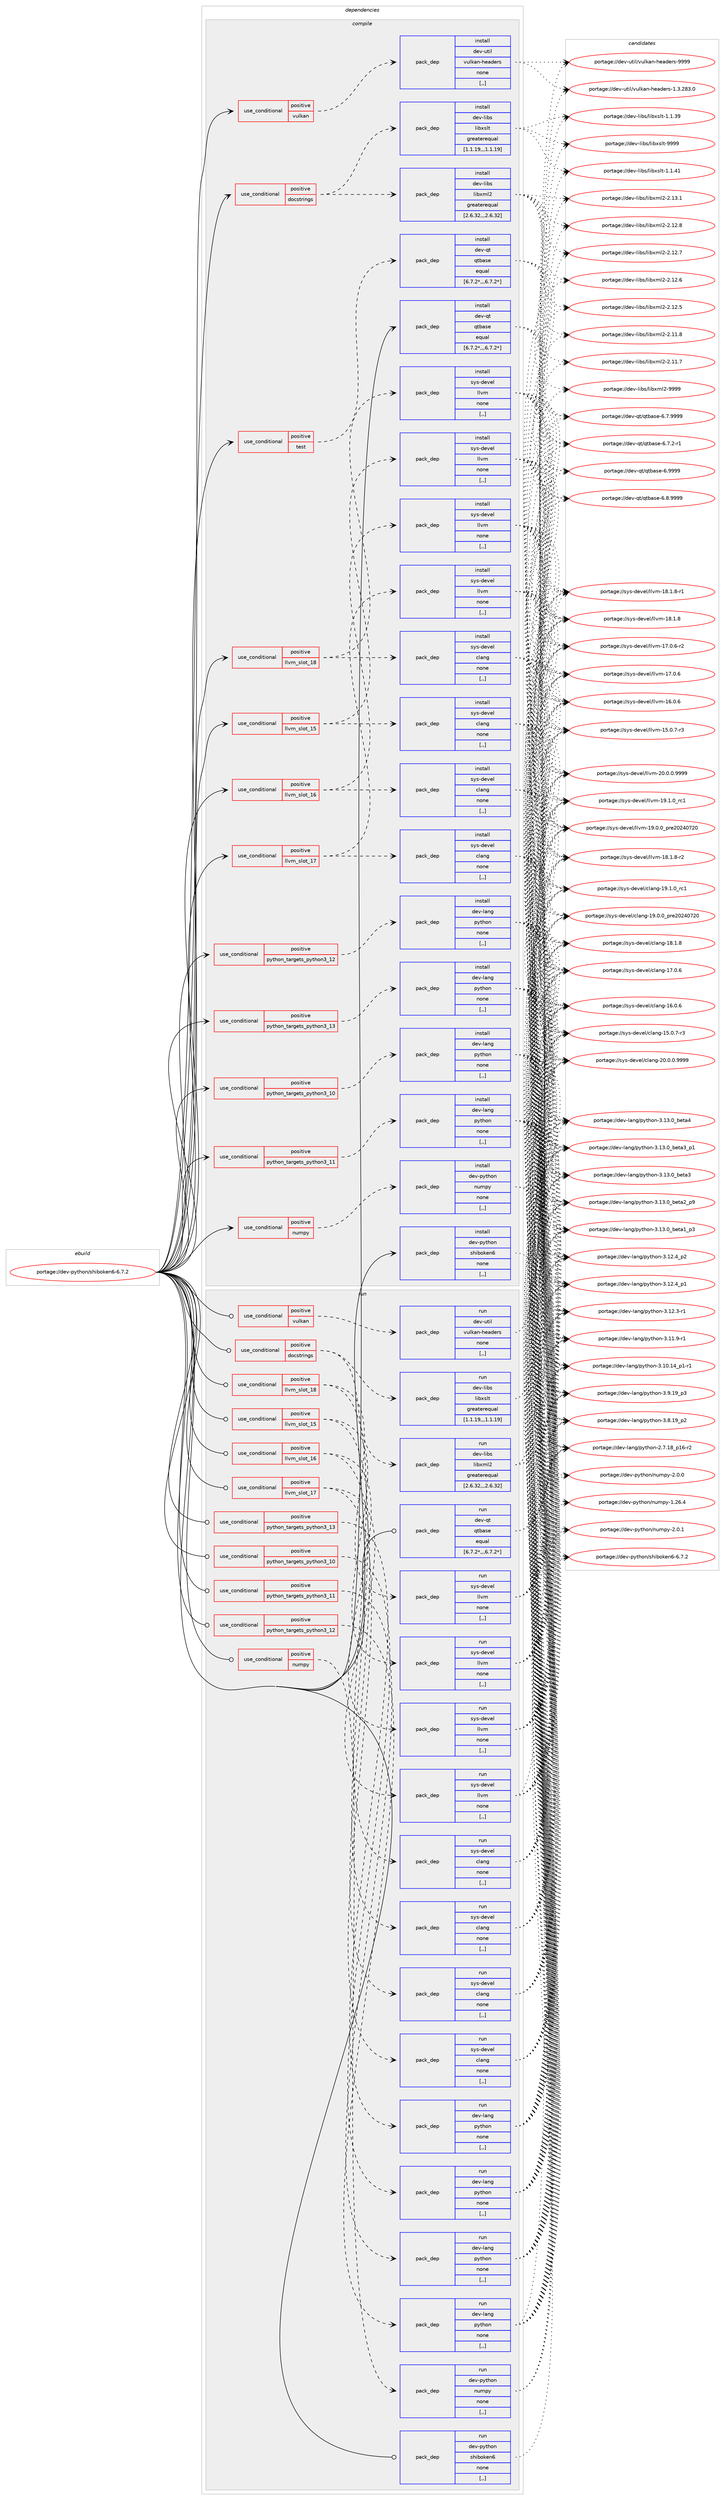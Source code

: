 digraph prolog {

# *************
# Graph options
# *************

newrank=true;
concentrate=true;
compound=true;
graph [rankdir=LR,fontname=Helvetica,fontsize=10,ranksep=1.5];#, ranksep=2.5, nodesep=0.2];
edge  [arrowhead=vee];
node  [fontname=Helvetica,fontsize=10];

# **********
# The ebuild
# **********

subgraph cluster_leftcol {
color=gray;
label=<<i>ebuild</i>>;
id [label="portage://dev-python/shiboken6-6.7.2", color=red, width=4, href="../dev-python/shiboken6-6.7.2.svg"];
}

# ****************
# The dependencies
# ****************

subgraph cluster_midcol {
color=gray;
label=<<i>dependencies</i>>;
subgraph cluster_compile {
fillcolor="#eeeeee";
style=filled;
label=<<i>compile</i>>;
subgraph cond39583 {
dependency163439 [label=<<TABLE BORDER="0" CELLBORDER="1" CELLSPACING="0" CELLPADDING="4"><TR><TD ROWSPAN="3" CELLPADDING="10">use_conditional</TD></TR><TR><TD>positive</TD></TR><TR><TD>docstrings</TD></TR></TABLE>>, shape=none, color=red];
subgraph pack122584 {
dependency163440 [label=<<TABLE BORDER="0" CELLBORDER="1" CELLSPACING="0" CELLPADDING="4" WIDTH="220"><TR><TD ROWSPAN="6" CELLPADDING="30">pack_dep</TD></TR><TR><TD WIDTH="110">install</TD></TR><TR><TD>dev-libs</TD></TR><TR><TD>libxml2</TD></TR><TR><TD>greaterequal</TD></TR><TR><TD>[2.6.32,,,2.6.32]</TD></TR></TABLE>>, shape=none, color=blue];
}
dependency163439:e -> dependency163440:w [weight=20,style="dashed",arrowhead="vee"];
subgraph pack122585 {
dependency163441 [label=<<TABLE BORDER="0" CELLBORDER="1" CELLSPACING="0" CELLPADDING="4" WIDTH="220"><TR><TD ROWSPAN="6" CELLPADDING="30">pack_dep</TD></TR><TR><TD WIDTH="110">install</TD></TR><TR><TD>dev-libs</TD></TR><TR><TD>libxslt</TD></TR><TR><TD>greaterequal</TD></TR><TR><TD>[1.1.19,,,1.1.19]</TD></TR></TABLE>>, shape=none, color=blue];
}
dependency163439:e -> dependency163441:w [weight=20,style="dashed",arrowhead="vee"];
}
id:e -> dependency163439:w [weight=20,style="solid",arrowhead="vee"];
subgraph cond39584 {
dependency163442 [label=<<TABLE BORDER="0" CELLBORDER="1" CELLSPACING="0" CELLPADDING="4"><TR><TD ROWSPAN="3" CELLPADDING="10">use_conditional</TD></TR><TR><TD>positive</TD></TR><TR><TD>llvm_slot_15</TD></TR></TABLE>>, shape=none, color=red];
subgraph pack122586 {
dependency163443 [label=<<TABLE BORDER="0" CELLBORDER="1" CELLSPACING="0" CELLPADDING="4" WIDTH="220"><TR><TD ROWSPAN="6" CELLPADDING="30">pack_dep</TD></TR><TR><TD WIDTH="110">install</TD></TR><TR><TD>sys-devel</TD></TR><TR><TD>clang</TD></TR><TR><TD>none</TD></TR><TR><TD>[,,]</TD></TR></TABLE>>, shape=none, color=blue];
}
dependency163442:e -> dependency163443:w [weight=20,style="dashed",arrowhead="vee"];
subgraph pack122587 {
dependency163444 [label=<<TABLE BORDER="0" CELLBORDER="1" CELLSPACING="0" CELLPADDING="4" WIDTH="220"><TR><TD ROWSPAN="6" CELLPADDING="30">pack_dep</TD></TR><TR><TD WIDTH="110">install</TD></TR><TR><TD>sys-devel</TD></TR><TR><TD>llvm</TD></TR><TR><TD>none</TD></TR><TR><TD>[,,]</TD></TR></TABLE>>, shape=none, color=blue];
}
dependency163442:e -> dependency163444:w [weight=20,style="dashed",arrowhead="vee"];
}
id:e -> dependency163442:w [weight=20,style="solid",arrowhead="vee"];
subgraph cond39585 {
dependency163445 [label=<<TABLE BORDER="0" CELLBORDER="1" CELLSPACING="0" CELLPADDING="4"><TR><TD ROWSPAN="3" CELLPADDING="10">use_conditional</TD></TR><TR><TD>positive</TD></TR><TR><TD>llvm_slot_16</TD></TR></TABLE>>, shape=none, color=red];
subgraph pack122588 {
dependency163446 [label=<<TABLE BORDER="0" CELLBORDER="1" CELLSPACING="0" CELLPADDING="4" WIDTH="220"><TR><TD ROWSPAN="6" CELLPADDING="30">pack_dep</TD></TR><TR><TD WIDTH="110">install</TD></TR><TR><TD>sys-devel</TD></TR><TR><TD>clang</TD></TR><TR><TD>none</TD></TR><TR><TD>[,,]</TD></TR></TABLE>>, shape=none, color=blue];
}
dependency163445:e -> dependency163446:w [weight=20,style="dashed",arrowhead="vee"];
subgraph pack122589 {
dependency163447 [label=<<TABLE BORDER="0" CELLBORDER="1" CELLSPACING="0" CELLPADDING="4" WIDTH="220"><TR><TD ROWSPAN="6" CELLPADDING="30">pack_dep</TD></TR><TR><TD WIDTH="110">install</TD></TR><TR><TD>sys-devel</TD></TR><TR><TD>llvm</TD></TR><TR><TD>none</TD></TR><TR><TD>[,,]</TD></TR></TABLE>>, shape=none, color=blue];
}
dependency163445:e -> dependency163447:w [weight=20,style="dashed",arrowhead="vee"];
}
id:e -> dependency163445:w [weight=20,style="solid",arrowhead="vee"];
subgraph cond39586 {
dependency163448 [label=<<TABLE BORDER="0" CELLBORDER="1" CELLSPACING="0" CELLPADDING="4"><TR><TD ROWSPAN="3" CELLPADDING="10">use_conditional</TD></TR><TR><TD>positive</TD></TR><TR><TD>llvm_slot_17</TD></TR></TABLE>>, shape=none, color=red];
subgraph pack122590 {
dependency163449 [label=<<TABLE BORDER="0" CELLBORDER="1" CELLSPACING="0" CELLPADDING="4" WIDTH="220"><TR><TD ROWSPAN="6" CELLPADDING="30">pack_dep</TD></TR><TR><TD WIDTH="110">install</TD></TR><TR><TD>sys-devel</TD></TR><TR><TD>clang</TD></TR><TR><TD>none</TD></TR><TR><TD>[,,]</TD></TR></TABLE>>, shape=none, color=blue];
}
dependency163448:e -> dependency163449:w [weight=20,style="dashed",arrowhead="vee"];
subgraph pack122591 {
dependency163450 [label=<<TABLE BORDER="0" CELLBORDER="1" CELLSPACING="0" CELLPADDING="4" WIDTH="220"><TR><TD ROWSPAN="6" CELLPADDING="30">pack_dep</TD></TR><TR><TD WIDTH="110">install</TD></TR><TR><TD>sys-devel</TD></TR><TR><TD>llvm</TD></TR><TR><TD>none</TD></TR><TR><TD>[,,]</TD></TR></TABLE>>, shape=none, color=blue];
}
dependency163448:e -> dependency163450:w [weight=20,style="dashed",arrowhead="vee"];
}
id:e -> dependency163448:w [weight=20,style="solid",arrowhead="vee"];
subgraph cond39587 {
dependency163451 [label=<<TABLE BORDER="0" CELLBORDER="1" CELLSPACING="0" CELLPADDING="4"><TR><TD ROWSPAN="3" CELLPADDING="10">use_conditional</TD></TR><TR><TD>positive</TD></TR><TR><TD>llvm_slot_18</TD></TR></TABLE>>, shape=none, color=red];
subgraph pack122592 {
dependency163452 [label=<<TABLE BORDER="0" CELLBORDER="1" CELLSPACING="0" CELLPADDING="4" WIDTH="220"><TR><TD ROWSPAN="6" CELLPADDING="30">pack_dep</TD></TR><TR><TD WIDTH="110">install</TD></TR><TR><TD>sys-devel</TD></TR><TR><TD>clang</TD></TR><TR><TD>none</TD></TR><TR><TD>[,,]</TD></TR></TABLE>>, shape=none, color=blue];
}
dependency163451:e -> dependency163452:w [weight=20,style="dashed",arrowhead="vee"];
subgraph pack122593 {
dependency163453 [label=<<TABLE BORDER="0" CELLBORDER="1" CELLSPACING="0" CELLPADDING="4" WIDTH="220"><TR><TD ROWSPAN="6" CELLPADDING="30">pack_dep</TD></TR><TR><TD WIDTH="110">install</TD></TR><TR><TD>sys-devel</TD></TR><TR><TD>llvm</TD></TR><TR><TD>none</TD></TR><TR><TD>[,,]</TD></TR></TABLE>>, shape=none, color=blue];
}
dependency163451:e -> dependency163453:w [weight=20,style="dashed",arrowhead="vee"];
}
id:e -> dependency163451:w [weight=20,style="solid",arrowhead="vee"];
subgraph cond39588 {
dependency163454 [label=<<TABLE BORDER="0" CELLBORDER="1" CELLSPACING="0" CELLPADDING="4"><TR><TD ROWSPAN="3" CELLPADDING="10">use_conditional</TD></TR><TR><TD>positive</TD></TR><TR><TD>numpy</TD></TR></TABLE>>, shape=none, color=red];
subgraph pack122594 {
dependency163455 [label=<<TABLE BORDER="0" CELLBORDER="1" CELLSPACING="0" CELLPADDING="4" WIDTH="220"><TR><TD ROWSPAN="6" CELLPADDING="30">pack_dep</TD></TR><TR><TD WIDTH="110">install</TD></TR><TR><TD>dev-python</TD></TR><TR><TD>numpy</TD></TR><TR><TD>none</TD></TR><TR><TD>[,,]</TD></TR></TABLE>>, shape=none, color=blue];
}
dependency163454:e -> dependency163455:w [weight=20,style="dashed",arrowhead="vee"];
}
id:e -> dependency163454:w [weight=20,style="solid",arrowhead="vee"];
subgraph cond39589 {
dependency163456 [label=<<TABLE BORDER="0" CELLBORDER="1" CELLSPACING="0" CELLPADDING="4"><TR><TD ROWSPAN="3" CELLPADDING="10">use_conditional</TD></TR><TR><TD>positive</TD></TR><TR><TD>python_targets_python3_10</TD></TR></TABLE>>, shape=none, color=red];
subgraph pack122595 {
dependency163457 [label=<<TABLE BORDER="0" CELLBORDER="1" CELLSPACING="0" CELLPADDING="4" WIDTH="220"><TR><TD ROWSPAN="6" CELLPADDING="30">pack_dep</TD></TR><TR><TD WIDTH="110">install</TD></TR><TR><TD>dev-lang</TD></TR><TR><TD>python</TD></TR><TR><TD>none</TD></TR><TR><TD>[,,]</TD></TR></TABLE>>, shape=none, color=blue];
}
dependency163456:e -> dependency163457:w [weight=20,style="dashed",arrowhead="vee"];
}
id:e -> dependency163456:w [weight=20,style="solid",arrowhead="vee"];
subgraph cond39590 {
dependency163458 [label=<<TABLE BORDER="0" CELLBORDER="1" CELLSPACING="0" CELLPADDING="4"><TR><TD ROWSPAN="3" CELLPADDING="10">use_conditional</TD></TR><TR><TD>positive</TD></TR><TR><TD>python_targets_python3_11</TD></TR></TABLE>>, shape=none, color=red];
subgraph pack122596 {
dependency163459 [label=<<TABLE BORDER="0" CELLBORDER="1" CELLSPACING="0" CELLPADDING="4" WIDTH="220"><TR><TD ROWSPAN="6" CELLPADDING="30">pack_dep</TD></TR><TR><TD WIDTH="110">install</TD></TR><TR><TD>dev-lang</TD></TR><TR><TD>python</TD></TR><TR><TD>none</TD></TR><TR><TD>[,,]</TD></TR></TABLE>>, shape=none, color=blue];
}
dependency163458:e -> dependency163459:w [weight=20,style="dashed",arrowhead="vee"];
}
id:e -> dependency163458:w [weight=20,style="solid",arrowhead="vee"];
subgraph cond39591 {
dependency163460 [label=<<TABLE BORDER="0" CELLBORDER="1" CELLSPACING="0" CELLPADDING="4"><TR><TD ROWSPAN="3" CELLPADDING="10">use_conditional</TD></TR><TR><TD>positive</TD></TR><TR><TD>python_targets_python3_12</TD></TR></TABLE>>, shape=none, color=red];
subgraph pack122597 {
dependency163461 [label=<<TABLE BORDER="0" CELLBORDER="1" CELLSPACING="0" CELLPADDING="4" WIDTH="220"><TR><TD ROWSPAN="6" CELLPADDING="30">pack_dep</TD></TR><TR><TD WIDTH="110">install</TD></TR><TR><TD>dev-lang</TD></TR><TR><TD>python</TD></TR><TR><TD>none</TD></TR><TR><TD>[,,]</TD></TR></TABLE>>, shape=none, color=blue];
}
dependency163460:e -> dependency163461:w [weight=20,style="dashed",arrowhead="vee"];
}
id:e -> dependency163460:w [weight=20,style="solid",arrowhead="vee"];
subgraph cond39592 {
dependency163462 [label=<<TABLE BORDER="0" CELLBORDER="1" CELLSPACING="0" CELLPADDING="4"><TR><TD ROWSPAN="3" CELLPADDING="10">use_conditional</TD></TR><TR><TD>positive</TD></TR><TR><TD>python_targets_python3_13</TD></TR></TABLE>>, shape=none, color=red];
subgraph pack122598 {
dependency163463 [label=<<TABLE BORDER="0" CELLBORDER="1" CELLSPACING="0" CELLPADDING="4" WIDTH="220"><TR><TD ROWSPAN="6" CELLPADDING="30">pack_dep</TD></TR><TR><TD WIDTH="110">install</TD></TR><TR><TD>dev-lang</TD></TR><TR><TD>python</TD></TR><TR><TD>none</TD></TR><TR><TD>[,,]</TD></TR></TABLE>>, shape=none, color=blue];
}
dependency163462:e -> dependency163463:w [weight=20,style="dashed",arrowhead="vee"];
}
id:e -> dependency163462:w [weight=20,style="solid",arrowhead="vee"];
subgraph cond39593 {
dependency163464 [label=<<TABLE BORDER="0" CELLBORDER="1" CELLSPACING="0" CELLPADDING="4"><TR><TD ROWSPAN="3" CELLPADDING="10">use_conditional</TD></TR><TR><TD>positive</TD></TR><TR><TD>test</TD></TR></TABLE>>, shape=none, color=red];
subgraph pack122599 {
dependency163465 [label=<<TABLE BORDER="0" CELLBORDER="1" CELLSPACING="0" CELLPADDING="4" WIDTH="220"><TR><TD ROWSPAN="6" CELLPADDING="30">pack_dep</TD></TR><TR><TD WIDTH="110">install</TD></TR><TR><TD>dev-qt</TD></TR><TR><TD>qtbase</TD></TR><TR><TD>equal</TD></TR><TR><TD>[6.7.2*,,,6.7.2*]</TD></TR></TABLE>>, shape=none, color=blue];
}
dependency163464:e -> dependency163465:w [weight=20,style="dashed",arrowhead="vee"];
}
id:e -> dependency163464:w [weight=20,style="solid",arrowhead="vee"];
subgraph cond39594 {
dependency163466 [label=<<TABLE BORDER="0" CELLBORDER="1" CELLSPACING="0" CELLPADDING="4"><TR><TD ROWSPAN="3" CELLPADDING="10">use_conditional</TD></TR><TR><TD>positive</TD></TR><TR><TD>vulkan</TD></TR></TABLE>>, shape=none, color=red];
subgraph pack122600 {
dependency163467 [label=<<TABLE BORDER="0" CELLBORDER="1" CELLSPACING="0" CELLPADDING="4" WIDTH="220"><TR><TD ROWSPAN="6" CELLPADDING="30">pack_dep</TD></TR><TR><TD WIDTH="110">install</TD></TR><TR><TD>dev-util</TD></TR><TR><TD>vulkan-headers</TD></TR><TR><TD>none</TD></TR><TR><TD>[,,]</TD></TR></TABLE>>, shape=none, color=blue];
}
dependency163466:e -> dependency163467:w [weight=20,style="dashed",arrowhead="vee"];
}
id:e -> dependency163466:w [weight=20,style="solid",arrowhead="vee"];
subgraph pack122601 {
dependency163468 [label=<<TABLE BORDER="0" CELLBORDER="1" CELLSPACING="0" CELLPADDING="4" WIDTH="220"><TR><TD ROWSPAN="6" CELLPADDING="30">pack_dep</TD></TR><TR><TD WIDTH="110">install</TD></TR><TR><TD>dev-qt</TD></TR><TR><TD>qtbase</TD></TR><TR><TD>equal</TD></TR><TR><TD>[6.7.2*,,,6.7.2*]</TD></TR></TABLE>>, shape=none, color=blue];
}
id:e -> dependency163468:w [weight=20,style="solid",arrowhead="vee"];
subgraph pack122602 {
dependency163469 [label=<<TABLE BORDER="0" CELLBORDER="1" CELLSPACING="0" CELLPADDING="4" WIDTH="220"><TR><TD ROWSPAN="6" CELLPADDING="30">pack_dep</TD></TR><TR><TD WIDTH="110">install</TD></TR><TR><TD>dev-python</TD></TR><TR><TD>shiboken6</TD></TR><TR><TD>none</TD></TR><TR><TD>[,,]</TD></TR></TABLE>>, shape=none, color=blue];
}
id:e -> dependency163469:w [weight=20,style="solid",arrowhead="vee"];
}
subgraph cluster_compileandrun {
fillcolor="#eeeeee";
style=filled;
label=<<i>compile and run</i>>;
}
subgraph cluster_run {
fillcolor="#eeeeee";
style=filled;
label=<<i>run</i>>;
subgraph cond39595 {
dependency163470 [label=<<TABLE BORDER="0" CELLBORDER="1" CELLSPACING="0" CELLPADDING="4"><TR><TD ROWSPAN="3" CELLPADDING="10">use_conditional</TD></TR><TR><TD>positive</TD></TR><TR><TD>docstrings</TD></TR></TABLE>>, shape=none, color=red];
subgraph pack122603 {
dependency163471 [label=<<TABLE BORDER="0" CELLBORDER="1" CELLSPACING="0" CELLPADDING="4" WIDTH="220"><TR><TD ROWSPAN="6" CELLPADDING="30">pack_dep</TD></TR><TR><TD WIDTH="110">run</TD></TR><TR><TD>dev-libs</TD></TR><TR><TD>libxml2</TD></TR><TR><TD>greaterequal</TD></TR><TR><TD>[2.6.32,,,2.6.32]</TD></TR></TABLE>>, shape=none, color=blue];
}
dependency163470:e -> dependency163471:w [weight=20,style="dashed",arrowhead="vee"];
subgraph pack122604 {
dependency163472 [label=<<TABLE BORDER="0" CELLBORDER="1" CELLSPACING="0" CELLPADDING="4" WIDTH="220"><TR><TD ROWSPAN="6" CELLPADDING="30">pack_dep</TD></TR><TR><TD WIDTH="110">run</TD></TR><TR><TD>dev-libs</TD></TR><TR><TD>libxslt</TD></TR><TR><TD>greaterequal</TD></TR><TR><TD>[1.1.19,,,1.1.19]</TD></TR></TABLE>>, shape=none, color=blue];
}
dependency163470:e -> dependency163472:w [weight=20,style="dashed",arrowhead="vee"];
}
id:e -> dependency163470:w [weight=20,style="solid",arrowhead="odot"];
subgraph cond39596 {
dependency163473 [label=<<TABLE BORDER="0" CELLBORDER="1" CELLSPACING="0" CELLPADDING="4"><TR><TD ROWSPAN="3" CELLPADDING="10">use_conditional</TD></TR><TR><TD>positive</TD></TR><TR><TD>llvm_slot_15</TD></TR></TABLE>>, shape=none, color=red];
subgraph pack122605 {
dependency163474 [label=<<TABLE BORDER="0" CELLBORDER="1" CELLSPACING="0" CELLPADDING="4" WIDTH="220"><TR><TD ROWSPAN="6" CELLPADDING="30">pack_dep</TD></TR><TR><TD WIDTH="110">run</TD></TR><TR><TD>sys-devel</TD></TR><TR><TD>clang</TD></TR><TR><TD>none</TD></TR><TR><TD>[,,]</TD></TR></TABLE>>, shape=none, color=blue];
}
dependency163473:e -> dependency163474:w [weight=20,style="dashed",arrowhead="vee"];
subgraph pack122606 {
dependency163475 [label=<<TABLE BORDER="0" CELLBORDER="1" CELLSPACING="0" CELLPADDING="4" WIDTH="220"><TR><TD ROWSPAN="6" CELLPADDING="30">pack_dep</TD></TR><TR><TD WIDTH="110">run</TD></TR><TR><TD>sys-devel</TD></TR><TR><TD>llvm</TD></TR><TR><TD>none</TD></TR><TR><TD>[,,]</TD></TR></TABLE>>, shape=none, color=blue];
}
dependency163473:e -> dependency163475:w [weight=20,style="dashed",arrowhead="vee"];
}
id:e -> dependency163473:w [weight=20,style="solid",arrowhead="odot"];
subgraph cond39597 {
dependency163476 [label=<<TABLE BORDER="0" CELLBORDER="1" CELLSPACING="0" CELLPADDING="4"><TR><TD ROWSPAN="3" CELLPADDING="10">use_conditional</TD></TR><TR><TD>positive</TD></TR><TR><TD>llvm_slot_16</TD></TR></TABLE>>, shape=none, color=red];
subgraph pack122607 {
dependency163477 [label=<<TABLE BORDER="0" CELLBORDER="1" CELLSPACING="0" CELLPADDING="4" WIDTH="220"><TR><TD ROWSPAN="6" CELLPADDING="30">pack_dep</TD></TR><TR><TD WIDTH="110">run</TD></TR><TR><TD>sys-devel</TD></TR><TR><TD>clang</TD></TR><TR><TD>none</TD></TR><TR><TD>[,,]</TD></TR></TABLE>>, shape=none, color=blue];
}
dependency163476:e -> dependency163477:w [weight=20,style="dashed",arrowhead="vee"];
subgraph pack122608 {
dependency163478 [label=<<TABLE BORDER="0" CELLBORDER="1" CELLSPACING="0" CELLPADDING="4" WIDTH="220"><TR><TD ROWSPAN="6" CELLPADDING="30">pack_dep</TD></TR><TR><TD WIDTH="110">run</TD></TR><TR><TD>sys-devel</TD></TR><TR><TD>llvm</TD></TR><TR><TD>none</TD></TR><TR><TD>[,,]</TD></TR></TABLE>>, shape=none, color=blue];
}
dependency163476:e -> dependency163478:w [weight=20,style="dashed",arrowhead="vee"];
}
id:e -> dependency163476:w [weight=20,style="solid",arrowhead="odot"];
subgraph cond39598 {
dependency163479 [label=<<TABLE BORDER="0" CELLBORDER="1" CELLSPACING="0" CELLPADDING="4"><TR><TD ROWSPAN="3" CELLPADDING="10">use_conditional</TD></TR><TR><TD>positive</TD></TR><TR><TD>llvm_slot_17</TD></TR></TABLE>>, shape=none, color=red];
subgraph pack122609 {
dependency163480 [label=<<TABLE BORDER="0" CELLBORDER="1" CELLSPACING="0" CELLPADDING="4" WIDTH="220"><TR><TD ROWSPAN="6" CELLPADDING="30">pack_dep</TD></TR><TR><TD WIDTH="110">run</TD></TR><TR><TD>sys-devel</TD></TR><TR><TD>clang</TD></TR><TR><TD>none</TD></TR><TR><TD>[,,]</TD></TR></TABLE>>, shape=none, color=blue];
}
dependency163479:e -> dependency163480:w [weight=20,style="dashed",arrowhead="vee"];
subgraph pack122610 {
dependency163481 [label=<<TABLE BORDER="0" CELLBORDER="1" CELLSPACING="0" CELLPADDING="4" WIDTH="220"><TR><TD ROWSPAN="6" CELLPADDING="30">pack_dep</TD></TR><TR><TD WIDTH="110">run</TD></TR><TR><TD>sys-devel</TD></TR><TR><TD>llvm</TD></TR><TR><TD>none</TD></TR><TR><TD>[,,]</TD></TR></TABLE>>, shape=none, color=blue];
}
dependency163479:e -> dependency163481:w [weight=20,style="dashed",arrowhead="vee"];
}
id:e -> dependency163479:w [weight=20,style="solid",arrowhead="odot"];
subgraph cond39599 {
dependency163482 [label=<<TABLE BORDER="0" CELLBORDER="1" CELLSPACING="0" CELLPADDING="4"><TR><TD ROWSPAN="3" CELLPADDING="10">use_conditional</TD></TR><TR><TD>positive</TD></TR><TR><TD>llvm_slot_18</TD></TR></TABLE>>, shape=none, color=red];
subgraph pack122611 {
dependency163483 [label=<<TABLE BORDER="0" CELLBORDER="1" CELLSPACING="0" CELLPADDING="4" WIDTH="220"><TR><TD ROWSPAN="6" CELLPADDING="30">pack_dep</TD></TR><TR><TD WIDTH="110">run</TD></TR><TR><TD>sys-devel</TD></TR><TR><TD>clang</TD></TR><TR><TD>none</TD></TR><TR><TD>[,,]</TD></TR></TABLE>>, shape=none, color=blue];
}
dependency163482:e -> dependency163483:w [weight=20,style="dashed",arrowhead="vee"];
subgraph pack122612 {
dependency163484 [label=<<TABLE BORDER="0" CELLBORDER="1" CELLSPACING="0" CELLPADDING="4" WIDTH="220"><TR><TD ROWSPAN="6" CELLPADDING="30">pack_dep</TD></TR><TR><TD WIDTH="110">run</TD></TR><TR><TD>sys-devel</TD></TR><TR><TD>llvm</TD></TR><TR><TD>none</TD></TR><TR><TD>[,,]</TD></TR></TABLE>>, shape=none, color=blue];
}
dependency163482:e -> dependency163484:w [weight=20,style="dashed",arrowhead="vee"];
}
id:e -> dependency163482:w [weight=20,style="solid",arrowhead="odot"];
subgraph cond39600 {
dependency163485 [label=<<TABLE BORDER="0" CELLBORDER="1" CELLSPACING="0" CELLPADDING="4"><TR><TD ROWSPAN="3" CELLPADDING="10">use_conditional</TD></TR><TR><TD>positive</TD></TR><TR><TD>numpy</TD></TR></TABLE>>, shape=none, color=red];
subgraph pack122613 {
dependency163486 [label=<<TABLE BORDER="0" CELLBORDER="1" CELLSPACING="0" CELLPADDING="4" WIDTH="220"><TR><TD ROWSPAN="6" CELLPADDING="30">pack_dep</TD></TR><TR><TD WIDTH="110">run</TD></TR><TR><TD>dev-python</TD></TR><TR><TD>numpy</TD></TR><TR><TD>none</TD></TR><TR><TD>[,,]</TD></TR></TABLE>>, shape=none, color=blue];
}
dependency163485:e -> dependency163486:w [weight=20,style="dashed",arrowhead="vee"];
}
id:e -> dependency163485:w [weight=20,style="solid",arrowhead="odot"];
subgraph cond39601 {
dependency163487 [label=<<TABLE BORDER="0" CELLBORDER="1" CELLSPACING="0" CELLPADDING="4"><TR><TD ROWSPAN="3" CELLPADDING="10">use_conditional</TD></TR><TR><TD>positive</TD></TR><TR><TD>python_targets_python3_10</TD></TR></TABLE>>, shape=none, color=red];
subgraph pack122614 {
dependency163488 [label=<<TABLE BORDER="0" CELLBORDER="1" CELLSPACING="0" CELLPADDING="4" WIDTH="220"><TR><TD ROWSPAN="6" CELLPADDING="30">pack_dep</TD></TR><TR><TD WIDTH="110">run</TD></TR><TR><TD>dev-lang</TD></TR><TR><TD>python</TD></TR><TR><TD>none</TD></TR><TR><TD>[,,]</TD></TR></TABLE>>, shape=none, color=blue];
}
dependency163487:e -> dependency163488:w [weight=20,style="dashed",arrowhead="vee"];
}
id:e -> dependency163487:w [weight=20,style="solid",arrowhead="odot"];
subgraph cond39602 {
dependency163489 [label=<<TABLE BORDER="0" CELLBORDER="1" CELLSPACING="0" CELLPADDING="4"><TR><TD ROWSPAN="3" CELLPADDING="10">use_conditional</TD></TR><TR><TD>positive</TD></TR><TR><TD>python_targets_python3_11</TD></TR></TABLE>>, shape=none, color=red];
subgraph pack122615 {
dependency163490 [label=<<TABLE BORDER="0" CELLBORDER="1" CELLSPACING="0" CELLPADDING="4" WIDTH="220"><TR><TD ROWSPAN="6" CELLPADDING="30">pack_dep</TD></TR><TR><TD WIDTH="110">run</TD></TR><TR><TD>dev-lang</TD></TR><TR><TD>python</TD></TR><TR><TD>none</TD></TR><TR><TD>[,,]</TD></TR></TABLE>>, shape=none, color=blue];
}
dependency163489:e -> dependency163490:w [weight=20,style="dashed",arrowhead="vee"];
}
id:e -> dependency163489:w [weight=20,style="solid",arrowhead="odot"];
subgraph cond39603 {
dependency163491 [label=<<TABLE BORDER="0" CELLBORDER="1" CELLSPACING="0" CELLPADDING="4"><TR><TD ROWSPAN="3" CELLPADDING="10">use_conditional</TD></TR><TR><TD>positive</TD></TR><TR><TD>python_targets_python3_12</TD></TR></TABLE>>, shape=none, color=red];
subgraph pack122616 {
dependency163492 [label=<<TABLE BORDER="0" CELLBORDER="1" CELLSPACING="0" CELLPADDING="4" WIDTH="220"><TR><TD ROWSPAN="6" CELLPADDING="30">pack_dep</TD></TR><TR><TD WIDTH="110">run</TD></TR><TR><TD>dev-lang</TD></TR><TR><TD>python</TD></TR><TR><TD>none</TD></TR><TR><TD>[,,]</TD></TR></TABLE>>, shape=none, color=blue];
}
dependency163491:e -> dependency163492:w [weight=20,style="dashed",arrowhead="vee"];
}
id:e -> dependency163491:w [weight=20,style="solid",arrowhead="odot"];
subgraph cond39604 {
dependency163493 [label=<<TABLE BORDER="0" CELLBORDER="1" CELLSPACING="0" CELLPADDING="4"><TR><TD ROWSPAN="3" CELLPADDING="10">use_conditional</TD></TR><TR><TD>positive</TD></TR><TR><TD>python_targets_python3_13</TD></TR></TABLE>>, shape=none, color=red];
subgraph pack122617 {
dependency163494 [label=<<TABLE BORDER="0" CELLBORDER="1" CELLSPACING="0" CELLPADDING="4" WIDTH="220"><TR><TD ROWSPAN="6" CELLPADDING="30">pack_dep</TD></TR><TR><TD WIDTH="110">run</TD></TR><TR><TD>dev-lang</TD></TR><TR><TD>python</TD></TR><TR><TD>none</TD></TR><TR><TD>[,,]</TD></TR></TABLE>>, shape=none, color=blue];
}
dependency163493:e -> dependency163494:w [weight=20,style="dashed",arrowhead="vee"];
}
id:e -> dependency163493:w [weight=20,style="solid",arrowhead="odot"];
subgraph cond39605 {
dependency163495 [label=<<TABLE BORDER="0" CELLBORDER="1" CELLSPACING="0" CELLPADDING="4"><TR><TD ROWSPAN="3" CELLPADDING="10">use_conditional</TD></TR><TR><TD>positive</TD></TR><TR><TD>vulkan</TD></TR></TABLE>>, shape=none, color=red];
subgraph pack122618 {
dependency163496 [label=<<TABLE BORDER="0" CELLBORDER="1" CELLSPACING="0" CELLPADDING="4" WIDTH="220"><TR><TD ROWSPAN="6" CELLPADDING="30">pack_dep</TD></TR><TR><TD WIDTH="110">run</TD></TR><TR><TD>dev-util</TD></TR><TR><TD>vulkan-headers</TD></TR><TR><TD>none</TD></TR><TR><TD>[,,]</TD></TR></TABLE>>, shape=none, color=blue];
}
dependency163495:e -> dependency163496:w [weight=20,style="dashed",arrowhead="vee"];
}
id:e -> dependency163495:w [weight=20,style="solid",arrowhead="odot"];
subgraph pack122619 {
dependency163497 [label=<<TABLE BORDER="0" CELLBORDER="1" CELLSPACING="0" CELLPADDING="4" WIDTH="220"><TR><TD ROWSPAN="6" CELLPADDING="30">pack_dep</TD></TR><TR><TD WIDTH="110">run</TD></TR><TR><TD>dev-qt</TD></TR><TR><TD>qtbase</TD></TR><TR><TD>equal</TD></TR><TR><TD>[6.7.2*,,,6.7.2*]</TD></TR></TABLE>>, shape=none, color=blue];
}
id:e -> dependency163497:w [weight=20,style="solid",arrowhead="odot"];
subgraph pack122620 {
dependency163498 [label=<<TABLE BORDER="0" CELLBORDER="1" CELLSPACING="0" CELLPADDING="4" WIDTH="220"><TR><TD ROWSPAN="6" CELLPADDING="30">pack_dep</TD></TR><TR><TD WIDTH="110">run</TD></TR><TR><TD>dev-python</TD></TR><TR><TD>shiboken6</TD></TR><TR><TD>none</TD></TR><TR><TD>[,,]</TD></TR></TABLE>>, shape=none, color=blue];
}
id:e -> dependency163498:w [weight=20,style="solid",arrowhead="odot"];
}
}

# **************
# The candidates
# **************

subgraph cluster_choices {
rank=same;
color=gray;
label=<<i>candidates</i>>;

subgraph choice122584 {
color=black;
nodesep=1;
choice10010111845108105981154710810598120109108504557575757 [label="portage://dev-libs/libxml2-9999", color=red, width=4,href="../dev-libs/libxml2-9999.svg"];
choice100101118451081059811547108105981201091085045504649514649 [label="portage://dev-libs/libxml2-2.13.1", color=red, width=4,href="../dev-libs/libxml2-2.13.1.svg"];
choice100101118451081059811547108105981201091085045504649504656 [label="portage://dev-libs/libxml2-2.12.8", color=red, width=4,href="../dev-libs/libxml2-2.12.8.svg"];
choice100101118451081059811547108105981201091085045504649504655 [label="portage://dev-libs/libxml2-2.12.7", color=red, width=4,href="../dev-libs/libxml2-2.12.7.svg"];
choice100101118451081059811547108105981201091085045504649504654 [label="portage://dev-libs/libxml2-2.12.6", color=red, width=4,href="../dev-libs/libxml2-2.12.6.svg"];
choice100101118451081059811547108105981201091085045504649504653 [label="portage://dev-libs/libxml2-2.12.5", color=red, width=4,href="../dev-libs/libxml2-2.12.5.svg"];
choice100101118451081059811547108105981201091085045504649494656 [label="portage://dev-libs/libxml2-2.11.8", color=red, width=4,href="../dev-libs/libxml2-2.11.8.svg"];
choice100101118451081059811547108105981201091085045504649494655 [label="portage://dev-libs/libxml2-2.11.7", color=red, width=4,href="../dev-libs/libxml2-2.11.7.svg"];
dependency163440:e -> choice10010111845108105981154710810598120109108504557575757:w [style=dotted,weight="100"];
dependency163440:e -> choice100101118451081059811547108105981201091085045504649514649:w [style=dotted,weight="100"];
dependency163440:e -> choice100101118451081059811547108105981201091085045504649504656:w [style=dotted,weight="100"];
dependency163440:e -> choice100101118451081059811547108105981201091085045504649504655:w [style=dotted,weight="100"];
dependency163440:e -> choice100101118451081059811547108105981201091085045504649504654:w [style=dotted,weight="100"];
dependency163440:e -> choice100101118451081059811547108105981201091085045504649504653:w [style=dotted,weight="100"];
dependency163440:e -> choice100101118451081059811547108105981201091085045504649494656:w [style=dotted,weight="100"];
dependency163440:e -> choice100101118451081059811547108105981201091085045504649494655:w [style=dotted,weight="100"];
}
subgraph choice122585 {
color=black;
nodesep=1;
choice100101118451081059811547108105981201151081164557575757 [label="portage://dev-libs/libxslt-9999", color=red, width=4,href="../dev-libs/libxslt-9999.svg"];
choice1001011184510810598115471081059812011510811645494649465249 [label="portage://dev-libs/libxslt-1.1.41", color=red, width=4,href="../dev-libs/libxslt-1.1.41.svg"];
choice1001011184510810598115471081059812011510811645494649465157 [label="portage://dev-libs/libxslt-1.1.39", color=red, width=4,href="../dev-libs/libxslt-1.1.39.svg"];
dependency163441:e -> choice100101118451081059811547108105981201151081164557575757:w [style=dotted,weight="100"];
dependency163441:e -> choice1001011184510810598115471081059812011510811645494649465249:w [style=dotted,weight="100"];
dependency163441:e -> choice1001011184510810598115471081059812011510811645494649465157:w [style=dotted,weight="100"];
}
subgraph choice122586 {
color=black;
nodesep=1;
choice11512111545100101118101108479910897110103455048464846484657575757 [label="portage://sys-devel/clang-20.0.0.9999", color=red, width=4,href="../sys-devel/clang-20.0.0.9999.svg"];
choice1151211154510010111810110847991089711010345495746494648951149949 [label="portage://sys-devel/clang-19.1.0_rc1", color=red, width=4,href="../sys-devel/clang-19.1.0_rc1.svg"];
choice1151211154510010111810110847991089711010345495746484648951121141015048505248555048 [label="portage://sys-devel/clang-19.0.0_pre20240720", color=red, width=4,href="../sys-devel/clang-19.0.0_pre20240720.svg"];
choice1151211154510010111810110847991089711010345495646494656 [label="portage://sys-devel/clang-18.1.8", color=red, width=4,href="../sys-devel/clang-18.1.8.svg"];
choice1151211154510010111810110847991089711010345495546484654 [label="portage://sys-devel/clang-17.0.6", color=red, width=4,href="../sys-devel/clang-17.0.6.svg"];
choice1151211154510010111810110847991089711010345495446484654 [label="portage://sys-devel/clang-16.0.6", color=red, width=4,href="../sys-devel/clang-16.0.6.svg"];
choice11512111545100101118101108479910897110103454953464846554511451 [label="portage://sys-devel/clang-15.0.7-r3", color=red, width=4,href="../sys-devel/clang-15.0.7-r3.svg"];
dependency163443:e -> choice11512111545100101118101108479910897110103455048464846484657575757:w [style=dotted,weight="100"];
dependency163443:e -> choice1151211154510010111810110847991089711010345495746494648951149949:w [style=dotted,weight="100"];
dependency163443:e -> choice1151211154510010111810110847991089711010345495746484648951121141015048505248555048:w [style=dotted,weight="100"];
dependency163443:e -> choice1151211154510010111810110847991089711010345495646494656:w [style=dotted,weight="100"];
dependency163443:e -> choice1151211154510010111810110847991089711010345495546484654:w [style=dotted,weight="100"];
dependency163443:e -> choice1151211154510010111810110847991089711010345495446484654:w [style=dotted,weight="100"];
dependency163443:e -> choice11512111545100101118101108479910897110103454953464846554511451:w [style=dotted,weight="100"];
}
subgraph choice122587 {
color=black;
nodesep=1;
choice1151211154510010111810110847108108118109455048464846484657575757 [label="portage://sys-devel/llvm-20.0.0.9999", color=red, width=4,href="../sys-devel/llvm-20.0.0.9999.svg"];
choice115121115451001011181011084710810811810945495746494648951149949 [label="portage://sys-devel/llvm-19.1.0_rc1", color=red, width=4,href="../sys-devel/llvm-19.1.0_rc1.svg"];
choice115121115451001011181011084710810811810945495746484648951121141015048505248555048 [label="portage://sys-devel/llvm-19.0.0_pre20240720", color=red, width=4,href="../sys-devel/llvm-19.0.0_pre20240720.svg"];
choice1151211154510010111810110847108108118109454956464946564511450 [label="portage://sys-devel/llvm-18.1.8-r2", color=red, width=4,href="../sys-devel/llvm-18.1.8-r2.svg"];
choice1151211154510010111810110847108108118109454956464946564511449 [label="portage://sys-devel/llvm-18.1.8-r1", color=red, width=4,href="../sys-devel/llvm-18.1.8-r1.svg"];
choice115121115451001011181011084710810811810945495646494656 [label="portage://sys-devel/llvm-18.1.8", color=red, width=4,href="../sys-devel/llvm-18.1.8.svg"];
choice1151211154510010111810110847108108118109454955464846544511450 [label="portage://sys-devel/llvm-17.0.6-r2", color=red, width=4,href="../sys-devel/llvm-17.0.6-r2.svg"];
choice115121115451001011181011084710810811810945495546484654 [label="portage://sys-devel/llvm-17.0.6", color=red, width=4,href="../sys-devel/llvm-17.0.6.svg"];
choice115121115451001011181011084710810811810945495446484654 [label="portage://sys-devel/llvm-16.0.6", color=red, width=4,href="../sys-devel/llvm-16.0.6.svg"];
choice1151211154510010111810110847108108118109454953464846554511451 [label="portage://sys-devel/llvm-15.0.7-r3", color=red, width=4,href="../sys-devel/llvm-15.0.7-r3.svg"];
dependency163444:e -> choice1151211154510010111810110847108108118109455048464846484657575757:w [style=dotted,weight="100"];
dependency163444:e -> choice115121115451001011181011084710810811810945495746494648951149949:w [style=dotted,weight="100"];
dependency163444:e -> choice115121115451001011181011084710810811810945495746484648951121141015048505248555048:w [style=dotted,weight="100"];
dependency163444:e -> choice1151211154510010111810110847108108118109454956464946564511450:w [style=dotted,weight="100"];
dependency163444:e -> choice1151211154510010111810110847108108118109454956464946564511449:w [style=dotted,weight="100"];
dependency163444:e -> choice115121115451001011181011084710810811810945495646494656:w [style=dotted,weight="100"];
dependency163444:e -> choice1151211154510010111810110847108108118109454955464846544511450:w [style=dotted,weight="100"];
dependency163444:e -> choice115121115451001011181011084710810811810945495546484654:w [style=dotted,weight="100"];
dependency163444:e -> choice115121115451001011181011084710810811810945495446484654:w [style=dotted,weight="100"];
dependency163444:e -> choice1151211154510010111810110847108108118109454953464846554511451:w [style=dotted,weight="100"];
}
subgraph choice122588 {
color=black;
nodesep=1;
choice11512111545100101118101108479910897110103455048464846484657575757 [label="portage://sys-devel/clang-20.0.0.9999", color=red, width=4,href="../sys-devel/clang-20.0.0.9999.svg"];
choice1151211154510010111810110847991089711010345495746494648951149949 [label="portage://sys-devel/clang-19.1.0_rc1", color=red, width=4,href="../sys-devel/clang-19.1.0_rc1.svg"];
choice1151211154510010111810110847991089711010345495746484648951121141015048505248555048 [label="portage://sys-devel/clang-19.0.0_pre20240720", color=red, width=4,href="../sys-devel/clang-19.0.0_pre20240720.svg"];
choice1151211154510010111810110847991089711010345495646494656 [label="portage://sys-devel/clang-18.1.8", color=red, width=4,href="../sys-devel/clang-18.1.8.svg"];
choice1151211154510010111810110847991089711010345495546484654 [label="portage://sys-devel/clang-17.0.6", color=red, width=4,href="../sys-devel/clang-17.0.6.svg"];
choice1151211154510010111810110847991089711010345495446484654 [label="portage://sys-devel/clang-16.0.6", color=red, width=4,href="../sys-devel/clang-16.0.6.svg"];
choice11512111545100101118101108479910897110103454953464846554511451 [label="portage://sys-devel/clang-15.0.7-r3", color=red, width=4,href="../sys-devel/clang-15.0.7-r3.svg"];
dependency163446:e -> choice11512111545100101118101108479910897110103455048464846484657575757:w [style=dotted,weight="100"];
dependency163446:e -> choice1151211154510010111810110847991089711010345495746494648951149949:w [style=dotted,weight="100"];
dependency163446:e -> choice1151211154510010111810110847991089711010345495746484648951121141015048505248555048:w [style=dotted,weight="100"];
dependency163446:e -> choice1151211154510010111810110847991089711010345495646494656:w [style=dotted,weight="100"];
dependency163446:e -> choice1151211154510010111810110847991089711010345495546484654:w [style=dotted,weight="100"];
dependency163446:e -> choice1151211154510010111810110847991089711010345495446484654:w [style=dotted,weight="100"];
dependency163446:e -> choice11512111545100101118101108479910897110103454953464846554511451:w [style=dotted,weight="100"];
}
subgraph choice122589 {
color=black;
nodesep=1;
choice1151211154510010111810110847108108118109455048464846484657575757 [label="portage://sys-devel/llvm-20.0.0.9999", color=red, width=4,href="../sys-devel/llvm-20.0.0.9999.svg"];
choice115121115451001011181011084710810811810945495746494648951149949 [label="portage://sys-devel/llvm-19.1.0_rc1", color=red, width=4,href="../sys-devel/llvm-19.1.0_rc1.svg"];
choice115121115451001011181011084710810811810945495746484648951121141015048505248555048 [label="portage://sys-devel/llvm-19.0.0_pre20240720", color=red, width=4,href="../sys-devel/llvm-19.0.0_pre20240720.svg"];
choice1151211154510010111810110847108108118109454956464946564511450 [label="portage://sys-devel/llvm-18.1.8-r2", color=red, width=4,href="../sys-devel/llvm-18.1.8-r2.svg"];
choice1151211154510010111810110847108108118109454956464946564511449 [label="portage://sys-devel/llvm-18.1.8-r1", color=red, width=4,href="../sys-devel/llvm-18.1.8-r1.svg"];
choice115121115451001011181011084710810811810945495646494656 [label="portage://sys-devel/llvm-18.1.8", color=red, width=4,href="../sys-devel/llvm-18.1.8.svg"];
choice1151211154510010111810110847108108118109454955464846544511450 [label="portage://sys-devel/llvm-17.0.6-r2", color=red, width=4,href="../sys-devel/llvm-17.0.6-r2.svg"];
choice115121115451001011181011084710810811810945495546484654 [label="portage://sys-devel/llvm-17.0.6", color=red, width=4,href="../sys-devel/llvm-17.0.6.svg"];
choice115121115451001011181011084710810811810945495446484654 [label="portage://sys-devel/llvm-16.0.6", color=red, width=4,href="../sys-devel/llvm-16.0.6.svg"];
choice1151211154510010111810110847108108118109454953464846554511451 [label="portage://sys-devel/llvm-15.0.7-r3", color=red, width=4,href="../sys-devel/llvm-15.0.7-r3.svg"];
dependency163447:e -> choice1151211154510010111810110847108108118109455048464846484657575757:w [style=dotted,weight="100"];
dependency163447:e -> choice115121115451001011181011084710810811810945495746494648951149949:w [style=dotted,weight="100"];
dependency163447:e -> choice115121115451001011181011084710810811810945495746484648951121141015048505248555048:w [style=dotted,weight="100"];
dependency163447:e -> choice1151211154510010111810110847108108118109454956464946564511450:w [style=dotted,weight="100"];
dependency163447:e -> choice1151211154510010111810110847108108118109454956464946564511449:w [style=dotted,weight="100"];
dependency163447:e -> choice115121115451001011181011084710810811810945495646494656:w [style=dotted,weight="100"];
dependency163447:e -> choice1151211154510010111810110847108108118109454955464846544511450:w [style=dotted,weight="100"];
dependency163447:e -> choice115121115451001011181011084710810811810945495546484654:w [style=dotted,weight="100"];
dependency163447:e -> choice115121115451001011181011084710810811810945495446484654:w [style=dotted,weight="100"];
dependency163447:e -> choice1151211154510010111810110847108108118109454953464846554511451:w [style=dotted,weight="100"];
}
subgraph choice122590 {
color=black;
nodesep=1;
choice11512111545100101118101108479910897110103455048464846484657575757 [label="portage://sys-devel/clang-20.0.0.9999", color=red, width=4,href="../sys-devel/clang-20.0.0.9999.svg"];
choice1151211154510010111810110847991089711010345495746494648951149949 [label="portage://sys-devel/clang-19.1.0_rc1", color=red, width=4,href="../sys-devel/clang-19.1.0_rc1.svg"];
choice1151211154510010111810110847991089711010345495746484648951121141015048505248555048 [label="portage://sys-devel/clang-19.0.0_pre20240720", color=red, width=4,href="../sys-devel/clang-19.0.0_pre20240720.svg"];
choice1151211154510010111810110847991089711010345495646494656 [label="portage://sys-devel/clang-18.1.8", color=red, width=4,href="../sys-devel/clang-18.1.8.svg"];
choice1151211154510010111810110847991089711010345495546484654 [label="portage://sys-devel/clang-17.0.6", color=red, width=4,href="../sys-devel/clang-17.0.6.svg"];
choice1151211154510010111810110847991089711010345495446484654 [label="portage://sys-devel/clang-16.0.6", color=red, width=4,href="../sys-devel/clang-16.0.6.svg"];
choice11512111545100101118101108479910897110103454953464846554511451 [label="portage://sys-devel/clang-15.0.7-r3", color=red, width=4,href="../sys-devel/clang-15.0.7-r3.svg"];
dependency163449:e -> choice11512111545100101118101108479910897110103455048464846484657575757:w [style=dotted,weight="100"];
dependency163449:e -> choice1151211154510010111810110847991089711010345495746494648951149949:w [style=dotted,weight="100"];
dependency163449:e -> choice1151211154510010111810110847991089711010345495746484648951121141015048505248555048:w [style=dotted,weight="100"];
dependency163449:e -> choice1151211154510010111810110847991089711010345495646494656:w [style=dotted,weight="100"];
dependency163449:e -> choice1151211154510010111810110847991089711010345495546484654:w [style=dotted,weight="100"];
dependency163449:e -> choice1151211154510010111810110847991089711010345495446484654:w [style=dotted,weight="100"];
dependency163449:e -> choice11512111545100101118101108479910897110103454953464846554511451:w [style=dotted,weight="100"];
}
subgraph choice122591 {
color=black;
nodesep=1;
choice1151211154510010111810110847108108118109455048464846484657575757 [label="portage://sys-devel/llvm-20.0.0.9999", color=red, width=4,href="../sys-devel/llvm-20.0.0.9999.svg"];
choice115121115451001011181011084710810811810945495746494648951149949 [label="portage://sys-devel/llvm-19.1.0_rc1", color=red, width=4,href="../sys-devel/llvm-19.1.0_rc1.svg"];
choice115121115451001011181011084710810811810945495746484648951121141015048505248555048 [label="portage://sys-devel/llvm-19.0.0_pre20240720", color=red, width=4,href="../sys-devel/llvm-19.0.0_pre20240720.svg"];
choice1151211154510010111810110847108108118109454956464946564511450 [label="portage://sys-devel/llvm-18.1.8-r2", color=red, width=4,href="../sys-devel/llvm-18.1.8-r2.svg"];
choice1151211154510010111810110847108108118109454956464946564511449 [label="portage://sys-devel/llvm-18.1.8-r1", color=red, width=4,href="../sys-devel/llvm-18.1.8-r1.svg"];
choice115121115451001011181011084710810811810945495646494656 [label="portage://sys-devel/llvm-18.1.8", color=red, width=4,href="../sys-devel/llvm-18.1.8.svg"];
choice1151211154510010111810110847108108118109454955464846544511450 [label="portage://sys-devel/llvm-17.0.6-r2", color=red, width=4,href="../sys-devel/llvm-17.0.6-r2.svg"];
choice115121115451001011181011084710810811810945495546484654 [label="portage://sys-devel/llvm-17.0.6", color=red, width=4,href="../sys-devel/llvm-17.0.6.svg"];
choice115121115451001011181011084710810811810945495446484654 [label="portage://sys-devel/llvm-16.0.6", color=red, width=4,href="../sys-devel/llvm-16.0.6.svg"];
choice1151211154510010111810110847108108118109454953464846554511451 [label="portage://sys-devel/llvm-15.0.7-r3", color=red, width=4,href="../sys-devel/llvm-15.0.7-r3.svg"];
dependency163450:e -> choice1151211154510010111810110847108108118109455048464846484657575757:w [style=dotted,weight="100"];
dependency163450:e -> choice115121115451001011181011084710810811810945495746494648951149949:w [style=dotted,weight="100"];
dependency163450:e -> choice115121115451001011181011084710810811810945495746484648951121141015048505248555048:w [style=dotted,weight="100"];
dependency163450:e -> choice1151211154510010111810110847108108118109454956464946564511450:w [style=dotted,weight="100"];
dependency163450:e -> choice1151211154510010111810110847108108118109454956464946564511449:w [style=dotted,weight="100"];
dependency163450:e -> choice115121115451001011181011084710810811810945495646494656:w [style=dotted,weight="100"];
dependency163450:e -> choice1151211154510010111810110847108108118109454955464846544511450:w [style=dotted,weight="100"];
dependency163450:e -> choice115121115451001011181011084710810811810945495546484654:w [style=dotted,weight="100"];
dependency163450:e -> choice115121115451001011181011084710810811810945495446484654:w [style=dotted,weight="100"];
dependency163450:e -> choice1151211154510010111810110847108108118109454953464846554511451:w [style=dotted,weight="100"];
}
subgraph choice122592 {
color=black;
nodesep=1;
choice11512111545100101118101108479910897110103455048464846484657575757 [label="portage://sys-devel/clang-20.0.0.9999", color=red, width=4,href="../sys-devel/clang-20.0.0.9999.svg"];
choice1151211154510010111810110847991089711010345495746494648951149949 [label="portage://sys-devel/clang-19.1.0_rc1", color=red, width=4,href="../sys-devel/clang-19.1.0_rc1.svg"];
choice1151211154510010111810110847991089711010345495746484648951121141015048505248555048 [label="portage://sys-devel/clang-19.0.0_pre20240720", color=red, width=4,href="../sys-devel/clang-19.0.0_pre20240720.svg"];
choice1151211154510010111810110847991089711010345495646494656 [label="portage://sys-devel/clang-18.1.8", color=red, width=4,href="../sys-devel/clang-18.1.8.svg"];
choice1151211154510010111810110847991089711010345495546484654 [label="portage://sys-devel/clang-17.0.6", color=red, width=4,href="../sys-devel/clang-17.0.6.svg"];
choice1151211154510010111810110847991089711010345495446484654 [label="portage://sys-devel/clang-16.0.6", color=red, width=4,href="../sys-devel/clang-16.0.6.svg"];
choice11512111545100101118101108479910897110103454953464846554511451 [label="portage://sys-devel/clang-15.0.7-r3", color=red, width=4,href="../sys-devel/clang-15.0.7-r3.svg"];
dependency163452:e -> choice11512111545100101118101108479910897110103455048464846484657575757:w [style=dotted,weight="100"];
dependency163452:e -> choice1151211154510010111810110847991089711010345495746494648951149949:w [style=dotted,weight="100"];
dependency163452:e -> choice1151211154510010111810110847991089711010345495746484648951121141015048505248555048:w [style=dotted,weight="100"];
dependency163452:e -> choice1151211154510010111810110847991089711010345495646494656:w [style=dotted,weight="100"];
dependency163452:e -> choice1151211154510010111810110847991089711010345495546484654:w [style=dotted,weight="100"];
dependency163452:e -> choice1151211154510010111810110847991089711010345495446484654:w [style=dotted,weight="100"];
dependency163452:e -> choice11512111545100101118101108479910897110103454953464846554511451:w [style=dotted,weight="100"];
}
subgraph choice122593 {
color=black;
nodesep=1;
choice1151211154510010111810110847108108118109455048464846484657575757 [label="portage://sys-devel/llvm-20.0.0.9999", color=red, width=4,href="../sys-devel/llvm-20.0.0.9999.svg"];
choice115121115451001011181011084710810811810945495746494648951149949 [label="portage://sys-devel/llvm-19.1.0_rc1", color=red, width=4,href="../sys-devel/llvm-19.1.0_rc1.svg"];
choice115121115451001011181011084710810811810945495746484648951121141015048505248555048 [label="portage://sys-devel/llvm-19.0.0_pre20240720", color=red, width=4,href="../sys-devel/llvm-19.0.0_pre20240720.svg"];
choice1151211154510010111810110847108108118109454956464946564511450 [label="portage://sys-devel/llvm-18.1.8-r2", color=red, width=4,href="../sys-devel/llvm-18.1.8-r2.svg"];
choice1151211154510010111810110847108108118109454956464946564511449 [label="portage://sys-devel/llvm-18.1.8-r1", color=red, width=4,href="../sys-devel/llvm-18.1.8-r1.svg"];
choice115121115451001011181011084710810811810945495646494656 [label="portage://sys-devel/llvm-18.1.8", color=red, width=4,href="../sys-devel/llvm-18.1.8.svg"];
choice1151211154510010111810110847108108118109454955464846544511450 [label="portage://sys-devel/llvm-17.0.6-r2", color=red, width=4,href="../sys-devel/llvm-17.0.6-r2.svg"];
choice115121115451001011181011084710810811810945495546484654 [label="portage://sys-devel/llvm-17.0.6", color=red, width=4,href="../sys-devel/llvm-17.0.6.svg"];
choice115121115451001011181011084710810811810945495446484654 [label="portage://sys-devel/llvm-16.0.6", color=red, width=4,href="../sys-devel/llvm-16.0.6.svg"];
choice1151211154510010111810110847108108118109454953464846554511451 [label="portage://sys-devel/llvm-15.0.7-r3", color=red, width=4,href="../sys-devel/llvm-15.0.7-r3.svg"];
dependency163453:e -> choice1151211154510010111810110847108108118109455048464846484657575757:w [style=dotted,weight="100"];
dependency163453:e -> choice115121115451001011181011084710810811810945495746494648951149949:w [style=dotted,weight="100"];
dependency163453:e -> choice115121115451001011181011084710810811810945495746484648951121141015048505248555048:w [style=dotted,weight="100"];
dependency163453:e -> choice1151211154510010111810110847108108118109454956464946564511450:w [style=dotted,weight="100"];
dependency163453:e -> choice1151211154510010111810110847108108118109454956464946564511449:w [style=dotted,weight="100"];
dependency163453:e -> choice115121115451001011181011084710810811810945495646494656:w [style=dotted,weight="100"];
dependency163453:e -> choice1151211154510010111810110847108108118109454955464846544511450:w [style=dotted,weight="100"];
dependency163453:e -> choice115121115451001011181011084710810811810945495546484654:w [style=dotted,weight="100"];
dependency163453:e -> choice115121115451001011181011084710810811810945495446484654:w [style=dotted,weight="100"];
dependency163453:e -> choice1151211154510010111810110847108108118109454953464846554511451:w [style=dotted,weight="100"];
}
subgraph choice122594 {
color=black;
nodesep=1;
choice1001011184511212111610411111047110117109112121455046484649 [label="portage://dev-python/numpy-2.0.1", color=red, width=4,href="../dev-python/numpy-2.0.1.svg"];
choice1001011184511212111610411111047110117109112121455046484648 [label="portage://dev-python/numpy-2.0.0", color=red, width=4,href="../dev-python/numpy-2.0.0.svg"];
choice100101118451121211161041111104711011710911212145494650544652 [label="portage://dev-python/numpy-1.26.4", color=red, width=4,href="../dev-python/numpy-1.26.4.svg"];
dependency163455:e -> choice1001011184511212111610411111047110117109112121455046484649:w [style=dotted,weight="100"];
dependency163455:e -> choice1001011184511212111610411111047110117109112121455046484648:w [style=dotted,weight="100"];
dependency163455:e -> choice100101118451121211161041111104711011710911212145494650544652:w [style=dotted,weight="100"];
}
subgraph choice122595 {
color=black;
nodesep=1;
choice1001011184510897110103471121211161041111104551464951464895981011169752 [label="portage://dev-lang/python-3.13.0_beta4", color=red, width=4,href="../dev-lang/python-3.13.0_beta4.svg"];
choice10010111845108971101034711212111610411111045514649514648959810111697519511249 [label="portage://dev-lang/python-3.13.0_beta3_p1", color=red, width=4,href="../dev-lang/python-3.13.0_beta3_p1.svg"];
choice1001011184510897110103471121211161041111104551464951464895981011169751 [label="portage://dev-lang/python-3.13.0_beta3", color=red, width=4,href="../dev-lang/python-3.13.0_beta3.svg"];
choice10010111845108971101034711212111610411111045514649514648959810111697509511257 [label="portage://dev-lang/python-3.13.0_beta2_p9", color=red, width=4,href="../dev-lang/python-3.13.0_beta2_p9.svg"];
choice10010111845108971101034711212111610411111045514649514648959810111697499511251 [label="portage://dev-lang/python-3.13.0_beta1_p3", color=red, width=4,href="../dev-lang/python-3.13.0_beta1_p3.svg"];
choice100101118451089711010347112121116104111110455146495046529511250 [label="portage://dev-lang/python-3.12.4_p2", color=red, width=4,href="../dev-lang/python-3.12.4_p2.svg"];
choice100101118451089711010347112121116104111110455146495046529511249 [label="portage://dev-lang/python-3.12.4_p1", color=red, width=4,href="../dev-lang/python-3.12.4_p1.svg"];
choice100101118451089711010347112121116104111110455146495046514511449 [label="portage://dev-lang/python-3.12.3-r1", color=red, width=4,href="../dev-lang/python-3.12.3-r1.svg"];
choice100101118451089711010347112121116104111110455146494946574511449 [label="portage://dev-lang/python-3.11.9-r1", color=red, width=4,href="../dev-lang/python-3.11.9-r1.svg"];
choice100101118451089711010347112121116104111110455146494846495295112494511449 [label="portage://dev-lang/python-3.10.14_p1-r1", color=red, width=4,href="../dev-lang/python-3.10.14_p1-r1.svg"];
choice100101118451089711010347112121116104111110455146574649579511251 [label="portage://dev-lang/python-3.9.19_p3", color=red, width=4,href="../dev-lang/python-3.9.19_p3.svg"];
choice100101118451089711010347112121116104111110455146564649579511250 [label="portage://dev-lang/python-3.8.19_p2", color=red, width=4,href="../dev-lang/python-3.8.19_p2.svg"];
choice100101118451089711010347112121116104111110455046554649569511249544511450 [label="portage://dev-lang/python-2.7.18_p16-r2", color=red, width=4,href="../dev-lang/python-2.7.18_p16-r2.svg"];
dependency163457:e -> choice1001011184510897110103471121211161041111104551464951464895981011169752:w [style=dotted,weight="100"];
dependency163457:e -> choice10010111845108971101034711212111610411111045514649514648959810111697519511249:w [style=dotted,weight="100"];
dependency163457:e -> choice1001011184510897110103471121211161041111104551464951464895981011169751:w [style=dotted,weight="100"];
dependency163457:e -> choice10010111845108971101034711212111610411111045514649514648959810111697509511257:w [style=dotted,weight="100"];
dependency163457:e -> choice10010111845108971101034711212111610411111045514649514648959810111697499511251:w [style=dotted,weight="100"];
dependency163457:e -> choice100101118451089711010347112121116104111110455146495046529511250:w [style=dotted,weight="100"];
dependency163457:e -> choice100101118451089711010347112121116104111110455146495046529511249:w [style=dotted,weight="100"];
dependency163457:e -> choice100101118451089711010347112121116104111110455146495046514511449:w [style=dotted,weight="100"];
dependency163457:e -> choice100101118451089711010347112121116104111110455146494946574511449:w [style=dotted,weight="100"];
dependency163457:e -> choice100101118451089711010347112121116104111110455146494846495295112494511449:w [style=dotted,weight="100"];
dependency163457:e -> choice100101118451089711010347112121116104111110455146574649579511251:w [style=dotted,weight="100"];
dependency163457:e -> choice100101118451089711010347112121116104111110455146564649579511250:w [style=dotted,weight="100"];
dependency163457:e -> choice100101118451089711010347112121116104111110455046554649569511249544511450:w [style=dotted,weight="100"];
}
subgraph choice122596 {
color=black;
nodesep=1;
choice1001011184510897110103471121211161041111104551464951464895981011169752 [label="portage://dev-lang/python-3.13.0_beta4", color=red, width=4,href="../dev-lang/python-3.13.0_beta4.svg"];
choice10010111845108971101034711212111610411111045514649514648959810111697519511249 [label="portage://dev-lang/python-3.13.0_beta3_p1", color=red, width=4,href="../dev-lang/python-3.13.0_beta3_p1.svg"];
choice1001011184510897110103471121211161041111104551464951464895981011169751 [label="portage://dev-lang/python-3.13.0_beta3", color=red, width=4,href="../dev-lang/python-3.13.0_beta3.svg"];
choice10010111845108971101034711212111610411111045514649514648959810111697509511257 [label="portage://dev-lang/python-3.13.0_beta2_p9", color=red, width=4,href="../dev-lang/python-3.13.0_beta2_p9.svg"];
choice10010111845108971101034711212111610411111045514649514648959810111697499511251 [label="portage://dev-lang/python-3.13.0_beta1_p3", color=red, width=4,href="../dev-lang/python-3.13.0_beta1_p3.svg"];
choice100101118451089711010347112121116104111110455146495046529511250 [label="portage://dev-lang/python-3.12.4_p2", color=red, width=4,href="../dev-lang/python-3.12.4_p2.svg"];
choice100101118451089711010347112121116104111110455146495046529511249 [label="portage://dev-lang/python-3.12.4_p1", color=red, width=4,href="../dev-lang/python-3.12.4_p1.svg"];
choice100101118451089711010347112121116104111110455146495046514511449 [label="portage://dev-lang/python-3.12.3-r1", color=red, width=4,href="../dev-lang/python-3.12.3-r1.svg"];
choice100101118451089711010347112121116104111110455146494946574511449 [label="portage://dev-lang/python-3.11.9-r1", color=red, width=4,href="../dev-lang/python-3.11.9-r1.svg"];
choice100101118451089711010347112121116104111110455146494846495295112494511449 [label="portage://dev-lang/python-3.10.14_p1-r1", color=red, width=4,href="../dev-lang/python-3.10.14_p1-r1.svg"];
choice100101118451089711010347112121116104111110455146574649579511251 [label="portage://dev-lang/python-3.9.19_p3", color=red, width=4,href="../dev-lang/python-3.9.19_p3.svg"];
choice100101118451089711010347112121116104111110455146564649579511250 [label="portage://dev-lang/python-3.8.19_p2", color=red, width=4,href="../dev-lang/python-3.8.19_p2.svg"];
choice100101118451089711010347112121116104111110455046554649569511249544511450 [label="portage://dev-lang/python-2.7.18_p16-r2", color=red, width=4,href="../dev-lang/python-2.7.18_p16-r2.svg"];
dependency163459:e -> choice1001011184510897110103471121211161041111104551464951464895981011169752:w [style=dotted,weight="100"];
dependency163459:e -> choice10010111845108971101034711212111610411111045514649514648959810111697519511249:w [style=dotted,weight="100"];
dependency163459:e -> choice1001011184510897110103471121211161041111104551464951464895981011169751:w [style=dotted,weight="100"];
dependency163459:e -> choice10010111845108971101034711212111610411111045514649514648959810111697509511257:w [style=dotted,weight="100"];
dependency163459:e -> choice10010111845108971101034711212111610411111045514649514648959810111697499511251:w [style=dotted,weight="100"];
dependency163459:e -> choice100101118451089711010347112121116104111110455146495046529511250:w [style=dotted,weight="100"];
dependency163459:e -> choice100101118451089711010347112121116104111110455146495046529511249:w [style=dotted,weight="100"];
dependency163459:e -> choice100101118451089711010347112121116104111110455146495046514511449:w [style=dotted,weight="100"];
dependency163459:e -> choice100101118451089711010347112121116104111110455146494946574511449:w [style=dotted,weight="100"];
dependency163459:e -> choice100101118451089711010347112121116104111110455146494846495295112494511449:w [style=dotted,weight="100"];
dependency163459:e -> choice100101118451089711010347112121116104111110455146574649579511251:w [style=dotted,weight="100"];
dependency163459:e -> choice100101118451089711010347112121116104111110455146564649579511250:w [style=dotted,weight="100"];
dependency163459:e -> choice100101118451089711010347112121116104111110455046554649569511249544511450:w [style=dotted,weight="100"];
}
subgraph choice122597 {
color=black;
nodesep=1;
choice1001011184510897110103471121211161041111104551464951464895981011169752 [label="portage://dev-lang/python-3.13.0_beta4", color=red, width=4,href="../dev-lang/python-3.13.0_beta4.svg"];
choice10010111845108971101034711212111610411111045514649514648959810111697519511249 [label="portage://dev-lang/python-3.13.0_beta3_p1", color=red, width=4,href="../dev-lang/python-3.13.0_beta3_p1.svg"];
choice1001011184510897110103471121211161041111104551464951464895981011169751 [label="portage://dev-lang/python-3.13.0_beta3", color=red, width=4,href="../dev-lang/python-3.13.0_beta3.svg"];
choice10010111845108971101034711212111610411111045514649514648959810111697509511257 [label="portage://dev-lang/python-3.13.0_beta2_p9", color=red, width=4,href="../dev-lang/python-3.13.0_beta2_p9.svg"];
choice10010111845108971101034711212111610411111045514649514648959810111697499511251 [label="portage://dev-lang/python-3.13.0_beta1_p3", color=red, width=4,href="../dev-lang/python-3.13.0_beta1_p3.svg"];
choice100101118451089711010347112121116104111110455146495046529511250 [label="portage://dev-lang/python-3.12.4_p2", color=red, width=4,href="../dev-lang/python-3.12.4_p2.svg"];
choice100101118451089711010347112121116104111110455146495046529511249 [label="portage://dev-lang/python-3.12.4_p1", color=red, width=4,href="../dev-lang/python-3.12.4_p1.svg"];
choice100101118451089711010347112121116104111110455146495046514511449 [label="portage://dev-lang/python-3.12.3-r1", color=red, width=4,href="../dev-lang/python-3.12.3-r1.svg"];
choice100101118451089711010347112121116104111110455146494946574511449 [label="portage://dev-lang/python-3.11.9-r1", color=red, width=4,href="../dev-lang/python-3.11.9-r1.svg"];
choice100101118451089711010347112121116104111110455146494846495295112494511449 [label="portage://dev-lang/python-3.10.14_p1-r1", color=red, width=4,href="../dev-lang/python-3.10.14_p1-r1.svg"];
choice100101118451089711010347112121116104111110455146574649579511251 [label="portage://dev-lang/python-3.9.19_p3", color=red, width=4,href="../dev-lang/python-3.9.19_p3.svg"];
choice100101118451089711010347112121116104111110455146564649579511250 [label="portage://dev-lang/python-3.8.19_p2", color=red, width=4,href="../dev-lang/python-3.8.19_p2.svg"];
choice100101118451089711010347112121116104111110455046554649569511249544511450 [label="portage://dev-lang/python-2.7.18_p16-r2", color=red, width=4,href="../dev-lang/python-2.7.18_p16-r2.svg"];
dependency163461:e -> choice1001011184510897110103471121211161041111104551464951464895981011169752:w [style=dotted,weight="100"];
dependency163461:e -> choice10010111845108971101034711212111610411111045514649514648959810111697519511249:w [style=dotted,weight="100"];
dependency163461:e -> choice1001011184510897110103471121211161041111104551464951464895981011169751:w [style=dotted,weight="100"];
dependency163461:e -> choice10010111845108971101034711212111610411111045514649514648959810111697509511257:w [style=dotted,weight="100"];
dependency163461:e -> choice10010111845108971101034711212111610411111045514649514648959810111697499511251:w [style=dotted,weight="100"];
dependency163461:e -> choice100101118451089711010347112121116104111110455146495046529511250:w [style=dotted,weight="100"];
dependency163461:e -> choice100101118451089711010347112121116104111110455146495046529511249:w [style=dotted,weight="100"];
dependency163461:e -> choice100101118451089711010347112121116104111110455146495046514511449:w [style=dotted,weight="100"];
dependency163461:e -> choice100101118451089711010347112121116104111110455146494946574511449:w [style=dotted,weight="100"];
dependency163461:e -> choice100101118451089711010347112121116104111110455146494846495295112494511449:w [style=dotted,weight="100"];
dependency163461:e -> choice100101118451089711010347112121116104111110455146574649579511251:w [style=dotted,weight="100"];
dependency163461:e -> choice100101118451089711010347112121116104111110455146564649579511250:w [style=dotted,weight="100"];
dependency163461:e -> choice100101118451089711010347112121116104111110455046554649569511249544511450:w [style=dotted,weight="100"];
}
subgraph choice122598 {
color=black;
nodesep=1;
choice1001011184510897110103471121211161041111104551464951464895981011169752 [label="portage://dev-lang/python-3.13.0_beta4", color=red, width=4,href="../dev-lang/python-3.13.0_beta4.svg"];
choice10010111845108971101034711212111610411111045514649514648959810111697519511249 [label="portage://dev-lang/python-3.13.0_beta3_p1", color=red, width=4,href="../dev-lang/python-3.13.0_beta3_p1.svg"];
choice1001011184510897110103471121211161041111104551464951464895981011169751 [label="portage://dev-lang/python-3.13.0_beta3", color=red, width=4,href="../dev-lang/python-3.13.0_beta3.svg"];
choice10010111845108971101034711212111610411111045514649514648959810111697509511257 [label="portage://dev-lang/python-3.13.0_beta2_p9", color=red, width=4,href="../dev-lang/python-3.13.0_beta2_p9.svg"];
choice10010111845108971101034711212111610411111045514649514648959810111697499511251 [label="portage://dev-lang/python-3.13.0_beta1_p3", color=red, width=4,href="../dev-lang/python-3.13.0_beta1_p3.svg"];
choice100101118451089711010347112121116104111110455146495046529511250 [label="portage://dev-lang/python-3.12.4_p2", color=red, width=4,href="../dev-lang/python-3.12.4_p2.svg"];
choice100101118451089711010347112121116104111110455146495046529511249 [label="portage://dev-lang/python-3.12.4_p1", color=red, width=4,href="../dev-lang/python-3.12.4_p1.svg"];
choice100101118451089711010347112121116104111110455146495046514511449 [label="portage://dev-lang/python-3.12.3-r1", color=red, width=4,href="../dev-lang/python-3.12.3-r1.svg"];
choice100101118451089711010347112121116104111110455146494946574511449 [label="portage://dev-lang/python-3.11.9-r1", color=red, width=4,href="../dev-lang/python-3.11.9-r1.svg"];
choice100101118451089711010347112121116104111110455146494846495295112494511449 [label="portage://dev-lang/python-3.10.14_p1-r1", color=red, width=4,href="../dev-lang/python-3.10.14_p1-r1.svg"];
choice100101118451089711010347112121116104111110455146574649579511251 [label="portage://dev-lang/python-3.9.19_p3", color=red, width=4,href="../dev-lang/python-3.9.19_p3.svg"];
choice100101118451089711010347112121116104111110455146564649579511250 [label="portage://dev-lang/python-3.8.19_p2", color=red, width=4,href="../dev-lang/python-3.8.19_p2.svg"];
choice100101118451089711010347112121116104111110455046554649569511249544511450 [label="portage://dev-lang/python-2.7.18_p16-r2", color=red, width=4,href="../dev-lang/python-2.7.18_p16-r2.svg"];
dependency163463:e -> choice1001011184510897110103471121211161041111104551464951464895981011169752:w [style=dotted,weight="100"];
dependency163463:e -> choice10010111845108971101034711212111610411111045514649514648959810111697519511249:w [style=dotted,weight="100"];
dependency163463:e -> choice1001011184510897110103471121211161041111104551464951464895981011169751:w [style=dotted,weight="100"];
dependency163463:e -> choice10010111845108971101034711212111610411111045514649514648959810111697509511257:w [style=dotted,weight="100"];
dependency163463:e -> choice10010111845108971101034711212111610411111045514649514648959810111697499511251:w [style=dotted,weight="100"];
dependency163463:e -> choice100101118451089711010347112121116104111110455146495046529511250:w [style=dotted,weight="100"];
dependency163463:e -> choice100101118451089711010347112121116104111110455146495046529511249:w [style=dotted,weight="100"];
dependency163463:e -> choice100101118451089711010347112121116104111110455146495046514511449:w [style=dotted,weight="100"];
dependency163463:e -> choice100101118451089711010347112121116104111110455146494946574511449:w [style=dotted,weight="100"];
dependency163463:e -> choice100101118451089711010347112121116104111110455146494846495295112494511449:w [style=dotted,weight="100"];
dependency163463:e -> choice100101118451089711010347112121116104111110455146574649579511251:w [style=dotted,weight="100"];
dependency163463:e -> choice100101118451089711010347112121116104111110455146564649579511250:w [style=dotted,weight="100"];
dependency163463:e -> choice100101118451089711010347112121116104111110455046554649569511249544511450:w [style=dotted,weight="100"];
}
subgraph choice122599 {
color=black;
nodesep=1;
choice1001011184511311647113116989711510145544657575757 [label="portage://dev-qt/qtbase-6.9999", color=red, width=4,href="../dev-qt/qtbase-6.9999.svg"];
choice10010111845113116471131169897115101455446564657575757 [label="portage://dev-qt/qtbase-6.8.9999", color=red, width=4,href="../dev-qt/qtbase-6.8.9999.svg"];
choice10010111845113116471131169897115101455446554657575757 [label="portage://dev-qt/qtbase-6.7.9999", color=red, width=4,href="../dev-qt/qtbase-6.7.9999.svg"];
choice100101118451131164711311698971151014554465546504511449 [label="portage://dev-qt/qtbase-6.7.2-r1", color=red, width=4,href="../dev-qt/qtbase-6.7.2-r1.svg"];
dependency163465:e -> choice1001011184511311647113116989711510145544657575757:w [style=dotted,weight="100"];
dependency163465:e -> choice10010111845113116471131169897115101455446564657575757:w [style=dotted,weight="100"];
dependency163465:e -> choice10010111845113116471131169897115101455446554657575757:w [style=dotted,weight="100"];
dependency163465:e -> choice100101118451131164711311698971151014554465546504511449:w [style=dotted,weight="100"];
}
subgraph choice122600 {
color=black;
nodesep=1;
choice10010111845117116105108471181171081079711045104101971001011141154557575757 [label="portage://dev-util/vulkan-headers-9999", color=red, width=4,href="../dev-util/vulkan-headers-9999.svg"];
choice100101118451171161051084711811710810797110451041019710010111411545494651465056514648 [label="portage://dev-util/vulkan-headers-1.3.283.0", color=red, width=4,href="../dev-util/vulkan-headers-1.3.283.0.svg"];
dependency163467:e -> choice10010111845117116105108471181171081079711045104101971001011141154557575757:w [style=dotted,weight="100"];
dependency163467:e -> choice100101118451171161051084711811710810797110451041019710010111411545494651465056514648:w [style=dotted,weight="100"];
}
subgraph choice122601 {
color=black;
nodesep=1;
choice1001011184511311647113116989711510145544657575757 [label="portage://dev-qt/qtbase-6.9999", color=red, width=4,href="../dev-qt/qtbase-6.9999.svg"];
choice10010111845113116471131169897115101455446564657575757 [label="portage://dev-qt/qtbase-6.8.9999", color=red, width=4,href="../dev-qt/qtbase-6.8.9999.svg"];
choice10010111845113116471131169897115101455446554657575757 [label="portage://dev-qt/qtbase-6.7.9999", color=red, width=4,href="../dev-qt/qtbase-6.7.9999.svg"];
choice100101118451131164711311698971151014554465546504511449 [label="portage://dev-qt/qtbase-6.7.2-r1", color=red, width=4,href="../dev-qt/qtbase-6.7.2-r1.svg"];
dependency163468:e -> choice1001011184511311647113116989711510145544657575757:w [style=dotted,weight="100"];
dependency163468:e -> choice10010111845113116471131169897115101455446564657575757:w [style=dotted,weight="100"];
dependency163468:e -> choice10010111845113116471131169897115101455446554657575757:w [style=dotted,weight="100"];
dependency163468:e -> choice100101118451131164711311698971151014554465546504511449:w [style=dotted,weight="100"];
}
subgraph choice122602 {
color=black;
nodesep=1;
choice10010111845112121116104111110471151041059811110710111054455446554650 [label="portage://dev-python/shiboken6-6.7.2", color=red, width=4,href="../dev-python/shiboken6-6.7.2.svg"];
dependency163469:e -> choice10010111845112121116104111110471151041059811110710111054455446554650:w [style=dotted,weight="100"];
}
subgraph choice122603 {
color=black;
nodesep=1;
choice10010111845108105981154710810598120109108504557575757 [label="portage://dev-libs/libxml2-9999", color=red, width=4,href="../dev-libs/libxml2-9999.svg"];
choice100101118451081059811547108105981201091085045504649514649 [label="portage://dev-libs/libxml2-2.13.1", color=red, width=4,href="../dev-libs/libxml2-2.13.1.svg"];
choice100101118451081059811547108105981201091085045504649504656 [label="portage://dev-libs/libxml2-2.12.8", color=red, width=4,href="../dev-libs/libxml2-2.12.8.svg"];
choice100101118451081059811547108105981201091085045504649504655 [label="portage://dev-libs/libxml2-2.12.7", color=red, width=4,href="../dev-libs/libxml2-2.12.7.svg"];
choice100101118451081059811547108105981201091085045504649504654 [label="portage://dev-libs/libxml2-2.12.6", color=red, width=4,href="../dev-libs/libxml2-2.12.6.svg"];
choice100101118451081059811547108105981201091085045504649504653 [label="portage://dev-libs/libxml2-2.12.5", color=red, width=4,href="../dev-libs/libxml2-2.12.5.svg"];
choice100101118451081059811547108105981201091085045504649494656 [label="portage://dev-libs/libxml2-2.11.8", color=red, width=4,href="../dev-libs/libxml2-2.11.8.svg"];
choice100101118451081059811547108105981201091085045504649494655 [label="portage://dev-libs/libxml2-2.11.7", color=red, width=4,href="../dev-libs/libxml2-2.11.7.svg"];
dependency163471:e -> choice10010111845108105981154710810598120109108504557575757:w [style=dotted,weight="100"];
dependency163471:e -> choice100101118451081059811547108105981201091085045504649514649:w [style=dotted,weight="100"];
dependency163471:e -> choice100101118451081059811547108105981201091085045504649504656:w [style=dotted,weight="100"];
dependency163471:e -> choice100101118451081059811547108105981201091085045504649504655:w [style=dotted,weight="100"];
dependency163471:e -> choice100101118451081059811547108105981201091085045504649504654:w [style=dotted,weight="100"];
dependency163471:e -> choice100101118451081059811547108105981201091085045504649504653:w [style=dotted,weight="100"];
dependency163471:e -> choice100101118451081059811547108105981201091085045504649494656:w [style=dotted,weight="100"];
dependency163471:e -> choice100101118451081059811547108105981201091085045504649494655:w [style=dotted,weight="100"];
}
subgraph choice122604 {
color=black;
nodesep=1;
choice100101118451081059811547108105981201151081164557575757 [label="portage://dev-libs/libxslt-9999", color=red, width=4,href="../dev-libs/libxslt-9999.svg"];
choice1001011184510810598115471081059812011510811645494649465249 [label="portage://dev-libs/libxslt-1.1.41", color=red, width=4,href="../dev-libs/libxslt-1.1.41.svg"];
choice1001011184510810598115471081059812011510811645494649465157 [label="portage://dev-libs/libxslt-1.1.39", color=red, width=4,href="../dev-libs/libxslt-1.1.39.svg"];
dependency163472:e -> choice100101118451081059811547108105981201151081164557575757:w [style=dotted,weight="100"];
dependency163472:e -> choice1001011184510810598115471081059812011510811645494649465249:w [style=dotted,weight="100"];
dependency163472:e -> choice1001011184510810598115471081059812011510811645494649465157:w [style=dotted,weight="100"];
}
subgraph choice122605 {
color=black;
nodesep=1;
choice11512111545100101118101108479910897110103455048464846484657575757 [label="portage://sys-devel/clang-20.0.0.9999", color=red, width=4,href="../sys-devel/clang-20.0.0.9999.svg"];
choice1151211154510010111810110847991089711010345495746494648951149949 [label="portage://sys-devel/clang-19.1.0_rc1", color=red, width=4,href="../sys-devel/clang-19.1.0_rc1.svg"];
choice1151211154510010111810110847991089711010345495746484648951121141015048505248555048 [label="portage://sys-devel/clang-19.0.0_pre20240720", color=red, width=4,href="../sys-devel/clang-19.0.0_pre20240720.svg"];
choice1151211154510010111810110847991089711010345495646494656 [label="portage://sys-devel/clang-18.1.8", color=red, width=4,href="../sys-devel/clang-18.1.8.svg"];
choice1151211154510010111810110847991089711010345495546484654 [label="portage://sys-devel/clang-17.0.6", color=red, width=4,href="../sys-devel/clang-17.0.6.svg"];
choice1151211154510010111810110847991089711010345495446484654 [label="portage://sys-devel/clang-16.0.6", color=red, width=4,href="../sys-devel/clang-16.0.6.svg"];
choice11512111545100101118101108479910897110103454953464846554511451 [label="portage://sys-devel/clang-15.0.7-r3", color=red, width=4,href="../sys-devel/clang-15.0.7-r3.svg"];
dependency163474:e -> choice11512111545100101118101108479910897110103455048464846484657575757:w [style=dotted,weight="100"];
dependency163474:e -> choice1151211154510010111810110847991089711010345495746494648951149949:w [style=dotted,weight="100"];
dependency163474:e -> choice1151211154510010111810110847991089711010345495746484648951121141015048505248555048:w [style=dotted,weight="100"];
dependency163474:e -> choice1151211154510010111810110847991089711010345495646494656:w [style=dotted,weight="100"];
dependency163474:e -> choice1151211154510010111810110847991089711010345495546484654:w [style=dotted,weight="100"];
dependency163474:e -> choice1151211154510010111810110847991089711010345495446484654:w [style=dotted,weight="100"];
dependency163474:e -> choice11512111545100101118101108479910897110103454953464846554511451:w [style=dotted,weight="100"];
}
subgraph choice122606 {
color=black;
nodesep=1;
choice1151211154510010111810110847108108118109455048464846484657575757 [label="portage://sys-devel/llvm-20.0.0.9999", color=red, width=4,href="../sys-devel/llvm-20.0.0.9999.svg"];
choice115121115451001011181011084710810811810945495746494648951149949 [label="portage://sys-devel/llvm-19.1.0_rc1", color=red, width=4,href="../sys-devel/llvm-19.1.0_rc1.svg"];
choice115121115451001011181011084710810811810945495746484648951121141015048505248555048 [label="portage://sys-devel/llvm-19.0.0_pre20240720", color=red, width=4,href="../sys-devel/llvm-19.0.0_pre20240720.svg"];
choice1151211154510010111810110847108108118109454956464946564511450 [label="portage://sys-devel/llvm-18.1.8-r2", color=red, width=4,href="../sys-devel/llvm-18.1.8-r2.svg"];
choice1151211154510010111810110847108108118109454956464946564511449 [label="portage://sys-devel/llvm-18.1.8-r1", color=red, width=4,href="../sys-devel/llvm-18.1.8-r1.svg"];
choice115121115451001011181011084710810811810945495646494656 [label="portage://sys-devel/llvm-18.1.8", color=red, width=4,href="../sys-devel/llvm-18.1.8.svg"];
choice1151211154510010111810110847108108118109454955464846544511450 [label="portage://sys-devel/llvm-17.0.6-r2", color=red, width=4,href="../sys-devel/llvm-17.0.6-r2.svg"];
choice115121115451001011181011084710810811810945495546484654 [label="portage://sys-devel/llvm-17.0.6", color=red, width=4,href="../sys-devel/llvm-17.0.6.svg"];
choice115121115451001011181011084710810811810945495446484654 [label="portage://sys-devel/llvm-16.0.6", color=red, width=4,href="../sys-devel/llvm-16.0.6.svg"];
choice1151211154510010111810110847108108118109454953464846554511451 [label="portage://sys-devel/llvm-15.0.7-r3", color=red, width=4,href="../sys-devel/llvm-15.0.7-r3.svg"];
dependency163475:e -> choice1151211154510010111810110847108108118109455048464846484657575757:w [style=dotted,weight="100"];
dependency163475:e -> choice115121115451001011181011084710810811810945495746494648951149949:w [style=dotted,weight="100"];
dependency163475:e -> choice115121115451001011181011084710810811810945495746484648951121141015048505248555048:w [style=dotted,weight="100"];
dependency163475:e -> choice1151211154510010111810110847108108118109454956464946564511450:w [style=dotted,weight="100"];
dependency163475:e -> choice1151211154510010111810110847108108118109454956464946564511449:w [style=dotted,weight="100"];
dependency163475:e -> choice115121115451001011181011084710810811810945495646494656:w [style=dotted,weight="100"];
dependency163475:e -> choice1151211154510010111810110847108108118109454955464846544511450:w [style=dotted,weight="100"];
dependency163475:e -> choice115121115451001011181011084710810811810945495546484654:w [style=dotted,weight="100"];
dependency163475:e -> choice115121115451001011181011084710810811810945495446484654:w [style=dotted,weight="100"];
dependency163475:e -> choice1151211154510010111810110847108108118109454953464846554511451:w [style=dotted,weight="100"];
}
subgraph choice122607 {
color=black;
nodesep=1;
choice11512111545100101118101108479910897110103455048464846484657575757 [label="portage://sys-devel/clang-20.0.0.9999", color=red, width=4,href="../sys-devel/clang-20.0.0.9999.svg"];
choice1151211154510010111810110847991089711010345495746494648951149949 [label="portage://sys-devel/clang-19.1.0_rc1", color=red, width=4,href="../sys-devel/clang-19.1.0_rc1.svg"];
choice1151211154510010111810110847991089711010345495746484648951121141015048505248555048 [label="portage://sys-devel/clang-19.0.0_pre20240720", color=red, width=4,href="../sys-devel/clang-19.0.0_pre20240720.svg"];
choice1151211154510010111810110847991089711010345495646494656 [label="portage://sys-devel/clang-18.1.8", color=red, width=4,href="../sys-devel/clang-18.1.8.svg"];
choice1151211154510010111810110847991089711010345495546484654 [label="portage://sys-devel/clang-17.0.6", color=red, width=4,href="../sys-devel/clang-17.0.6.svg"];
choice1151211154510010111810110847991089711010345495446484654 [label="portage://sys-devel/clang-16.0.6", color=red, width=4,href="../sys-devel/clang-16.0.6.svg"];
choice11512111545100101118101108479910897110103454953464846554511451 [label="portage://sys-devel/clang-15.0.7-r3", color=red, width=4,href="../sys-devel/clang-15.0.7-r3.svg"];
dependency163477:e -> choice11512111545100101118101108479910897110103455048464846484657575757:w [style=dotted,weight="100"];
dependency163477:e -> choice1151211154510010111810110847991089711010345495746494648951149949:w [style=dotted,weight="100"];
dependency163477:e -> choice1151211154510010111810110847991089711010345495746484648951121141015048505248555048:w [style=dotted,weight="100"];
dependency163477:e -> choice1151211154510010111810110847991089711010345495646494656:w [style=dotted,weight="100"];
dependency163477:e -> choice1151211154510010111810110847991089711010345495546484654:w [style=dotted,weight="100"];
dependency163477:e -> choice1151211154510010111810110847991089711010345495446484654:w [style=dotted,weight="100"];
dependency163477:e -> choice11512111545100101118101108479910897110103454953464846554511451:w [style=dotted,weight="100"];
}
subgraph choice122608 {
color=black;
nodesep=1;
choice1151211154510010111810110847108108118109455048464846484657575757 [label="portage://sys-devel/llvm-20.0.0.9999", color=red, width=4,href="../sys-devel/llvm-20.0.0.9999.svg"];
choice115121115451001011181011084710810811810945495746494648951149949 [label="portage://sys-devel/llvm-19.1.0_rc1", color=red, width=4,href="../sys-devel/llvm-19.1.0_rc1.svg"];
choice115121115451001011181011084710810811810945495746484648951121141015048505248555048 [label="portage://sys-devel/llvm-19.0.0_pre20240720", color=red, width=4,href="../sys-devel/llvm-19.0.0_pre20240720.svg"];
choice1151211154510010111810110847108108118109454956464946564511450 [label="portage://sys-devel/llvm-18.1.8-r2", color=red, width=4,href="../sys-devel/llvm-18.1.8-r2.svg"];
choice1151211154510010111810110847108108118109454956464946564511449 [label="portage://sys-devel/llvm-18.1.8-r1", color=red, width=4,href="../sys-devel/llvm-18.1.8-r1.svg"];
choice115121115451001011181011084710810811810945495646494656 [label="portage://sys-devel/llvm-18.1.8", color=red, width=4,href="../sys-devel/llvm-18.1.8.svg"];
choice1151211154510010111810110847108108118109454955464846544511450 [label="portage://sys-devel/llvm-17.0.6-r2", color=red, width=4,href="../sys-devel/llvm-17.0.6-r2.svg"];
choice115121115451001011181011084710810811810945495546484654 [label="portage://sys-devel/llvm-17.0.6", color=red, width=4,href="../sys-devel/llvm-17.0.6.svg"];
choice115121115451001011181011084710810811810945495446484654 [label="portage://sys-devel/llvm-16.0.6", color=red, width=4,href="../sys-devel/llvm-16.0.6.svg"];
choice1151211154510010111810110847108108118109454953464846554511451 [label="portage://sys-devel/llvm-15.0.7-r3", color=red, width=4,href="../sys-devel/llvm-15.0.7-r3.svg"];
dependency163478:e -> choice1151211154510010111810110847108108118109455048464846484657575757:w [style=dotted,weight="100"];
dependency163478:e -> choice115121115451001011181011084710810811810945495746494648951149949:w [style=dotted,weight="100"];
dependency163478:e -> choice115121115451001011181011084710810811810945495746484648951121141015048505248555048:w [style=dotted,weight="100"];
dependency163478:e -> choice1151211154510010111810110847108108118109454956464946564511450:w [style=dotted,weight="100"];
dependency163478:e -> choice1151211154510010111810110847108108118109454956464946564511449:w [style=dotted,weight="100"];
dependency163478:e -> choice115121115451001011181011084710810811810945495646494656:w [style=dotted,weight="100"];
dependency163478:e -> choice1151211154510010111810110847108108118109454955464846544511450:w [style=dotted,weight="100"];
dependency163478:e -> choice115121115451001011181011084710810811810945495546484654:w [style=dotted,weight="100"];
dependency163478:e -> choice115121115451001011181011084710810811810945495446484654:w [style=dotted,weight="100"];
dependency163478:e -> choice1151211154510010111810110847108108118109454953464846554511451:w [style=dotted,weight="100"];
}
subgraph choice122609 {
color=black;
nodesep=1;
choice11512111545100101118101108479910897110103455048464846484657575757 [label="portage://sys-devel/clang-20.0.0.9999", color=red, width=4,href="../sys-devel/clang-20.0.0.9999.svg"];
choice1151211154510010111810110847991089711010345495746494648951149949 [label="portage://sys-devel/clang-19.1.0_rc1", color=red, width=4,href="../sys-devel/clang-19.1.0_rc1.svg"];
choice1151211154510010111810110847991089711010345495746484648951121141015048505248555048 [label="portage://sys-devel/clang-19.0.0_pre20240720", color=red, width=4,href="../sys-devel/clang-19.0.0_pre20240720.svg"];
choice1151211154510010111810110847991089711010345495646494656 [label="portage://sys-devel/clang-18.1.8", color=red, width=4,href="../sys-devel/clang-18.1.8.svg"];
choice1151211154510010111810110847991089711010345495546484654 [label="portage://sys-devel/clang-17.0.6", color=red, width=4,href="../sys-devel/clang-17.0.6.svg"];
choice1151211154510010111810110847991089711010345495446484654 [label="portage://sys-devel/clang-16.0.6", color=red, width=4,href="../sys-devel/clang-16.0.6.svg"];
choice11512111545100101118101108479910897110103454953464846554511451 [label="portage://sys-devel/clang-15.0.7-r3", color=red, width=4,href="../sys-devel/clang-15.0.7-r3.svg"];
dependency163480:e -> choice11512111545100101118101108479910897110103455048464846484657575757:w [style=dotted,weight="100"];
dependency163480:e -> choice1151211154510010111810110847991089711010345495746494648951149949:w [style=dotted,weight="100"];
dependency163480:e -> choice1151211154510010111810110847991089711010345495746484648951121141015048505248555048:w [style=dotted,weight="100"];
dependency163480:e -> choice1151211154510010111810110847991089711010345495646494656:w [style=dotted,weight="100"];
dependency163480:e -> choice1151211154510010111810110847991089711010345495546484654:w [style=dotted,weight="100"];
dependency163480:e -> choice1151211154510010111810110847991089711010345495446484654:w [style=dotted,weight="100"];
dependency163480:e -> choice11512111545100101118101108479910897110103454953464846554511451:w [style=dotted,weight="100"];
}
subgraph choice122610 {
color=black;
nodesep=1;
choice1151211154510010111810110847108108118109455048464846484657575757 [label="portage://sys-devel/llvm-20.0.0.9999", color=red, width=4,href="../sys-devel/llvm-20.0.0.9999.svg"];
choice115121115451001011181011084710810811810945495746494648951149949 [label="portage://sys-devel/llvm-19.1.0_rc1", color=red, width=4,href="../sys-devel/llvm-19.1.0_rc1.svg"];
choice115121115451001011181011084710810811810945495746484648951121141015048505248555048 [label="portage://sys-devel/llvm-19.0.0_pre20240720", color=red, width=4,href="../sys-devel/llvm-19.0.0_pre20240720.svg"];
choice1151211154510010111810110847108108118109454956464946564511450 [label="portage://sys-devel/llvm-18.1.8-r2", color=red, width=4,href="../sys-devel/llvm-18.1.8-r2.svg"];
choice1151211154510010111810110847108108118109454956464946564511449 [label="portage://sys-devel/llvm-18.1.8-r1", color=red, width=4,href="../sys-devel/llvm-18.1.8-r1.svg"];
choice115121115451001011181011084710810811810945495646494656 [label="portage://sys-devel/llvm-18.1.8", color=red, width=4,href="../sys-devel/llvm-18.1.8.svg"];
choice1151211154510010111810110847108108118109454955464846544511450 [label="portage://sys-devel/llvm-17.0.6-r2", color=red, width=4,href="../sys-devel/llvm-17.0.6-r2.svg"];
choice115121115451001011181011084710810811810945495546484654 [label="portage://sys-devel/llvm-17.0.6", color=red, width=4,href="../sys-devel/llvm-17.0.6.svg"];
choice115121115451001011181011084710810811810945495446484654 [label="portage://sys-devel/llvm-16.0.6", color=red, width=4,href="../sys-devel/llvm-16.0.6.svg"];
choice1151211154510010111810110847108108118109454953464846554511451 [label="portage://sys-devel/llvm-15.0.7-r3", color=red, width=4,href="../sys-devel/llvm-15.0.7-r3.svg"];
dependency163481:e -> choice1151211154510010111810110847108108118109455048464846484657575757:w [style=dotted,weight="100"];
dependency163481:e -> choice115121115451001011181011084710810811810945495746494648951149949:w [style=dotted,weight="100"];
dependency163481:e -> choice115121115451001011181011084710810811810945495746484648951121141015048505248555048:w [style=dotted,weight="100"];
dependency163481:e -> choice1151211154510010111810110847108108118109454956464946564511450:w [style=dotted,weight="100"];
dependency163481:e -> choice1151211154510010111810110847108108118109454956464946564511449:w [style=dotted,weight="100"];
dependency163481:e -> choice115121115451001011181011084710810811810945495646494656:w [style=dotted,weight="100"];
dependency163481:e -> choice1151211154510010111810110847108108118109454955464846544511450:w [style=dotted,weight="100"];
dependency163481:e -> choice115121115451001011181011084710810811810945495546484654:w [style=dotted,weight="100"];
dependency163481:e -> choice115121115451001011181011084710810811810945495446484654:w [style=dotted,weight="100"];
dependency163481:e -> choice1151211154510010111810110847108108118109454953464846554511451:w [style=dotted,weight="100"];
}
subgraph choice122611 {
color=black;
nodesep=1;
choice11512111545100101118101108479910897110103455048464846484657575757 [label="portage://sys-devel/clang-20.0.0.9999", color=red, width=4,href="../sys-devel/clang-20.0.0.9999.svg"];
choice1151211154510010111810110847991089711010345495746494648951149949 [label="portage://sys-devel/clang-19.1.0_rc1", color=red, width=4,href="../sys-devel/clang-19.1.0_rc1.svg"];
choice1151211154510010111810110847991089711010345495746484648951121141015048505248555048 [label="portage://sys-devel/clang-19.0.0_pre20240720", color=red, width=4,href="../sys-devel/clang-19.0.0_pre20240720.svg"];
choice1151211154510010111810110847991089711010345495646494656 [label="portage://sys-devel/clang-18.1.8", color=red, width=4,href="../sys-devel/clang-18.1.8.svg"];
choice1151211154510010111810110847991089711010345495546484654 [label="portage://sys-devel/clang-17.0.6", color=red, width=4,href="../sys-devel/clang-17.0.6.svg"];
choice1151211154510010111810110847991089711010345495446484654 [label="portage://sys-devel/clang-16.0.6", color=red, width=4,href="../sys-devel/clang-16.0.6.svg"];
choice11512111545100101118101108479910897110103454953464846554511451 [label="portage://sys-devel/clang-15.0.7-r3", color=red, width=4,href="../sys-devel/clang-15.0.7-r3.svg"];
dependency163483:e -> choice11512111545100101118101108479910897110103455048464846484657575757:w [style=dotted,weight="100"];
dependency163483:e -> choice1151211154510010111810110847991089711010345495746494648951149949:w [style=dotted,weight="100"];
dependency163483:e -> choice1151211154510010111810110847991089711010345495746484648951121141015048505248555048:w [style=dotted,weight="100"];
dependency163483:e -> choice1151211154510010111810110847991089711010345495646494656:w [style=dotted,weight="100"];
dependency163483:e -> choice1151211154510010111810110847991089711010345495546484654:w [style=dotted,weight="100"];
dependency163483:e -> choice1151211154510010111810110847991089711010345495446484654:w [style=dotted,weight="100"];
dependency163483:e -> choice11512111545100101118101108479910897110103454953464846554511451:w [style=dotted,weight="100"];
}
subgraph choice122612 {
color=black;
nodesep=1;
choice1151211154510010111810110847108108118109455048464846484657575757 [label="portage://sys-devel/llvm-20.0.0.9999", color=red, width=4,href="../sys-devel/llvm-20.0.0.9999.svg"];
choice115121115451001011181011084710810811810945495746494648951149949 [label="portage://sys-devel/llvm-19.1.0_rc1", color=red, width=4,href="../sys-devel/llvm-19.1.0_rc1.svg"];
choice115121115451001011181011084710810811810945495746484648951121141015048505248555048 [label="portage://sys-devel/llvm-19.0.0_pre20240720", color=red, width=4,href="../sys-devel/llvm-19.0.0_pre20240720.svg"];
choice1151211154510010111810110847108108118109454956464946564511450 [label="portage://sys-devel/llvm-18.1.8-r2", color=red, width=4,href="../sys-devel/llvm-18.1.8-r2.svg"];
choice1151211154510010111810110847108108118109454956464946564511449 [label="portage://sys-devel/llvm-18.1.8-r1", color=red, width=4,href="../sys-devel/llvm-18.1.8-r1.svg"];
choice115121115451001011181011084710810811810945495646494656 [label="portage://sys-devel/llvm-18.1.8", color=red, width=4,href="../sys-devel/llvm-18.1.8.svg"];
choice1151211154510010111810110847108108118109454955464846544511450 [label="portage://sys-devel/llvm-17.0.6-r2", color=red, width=4,href="../sys-devel/llvm-17.0.6-r2.svg"];
choice115121115451001011181011084710810811810945495546484654 [label="portage://sys-devel/llvm-17.0.6", color=red, width=4,href="../sys-devel/llvm-17.0.6.svg"];
choice115121115451001011181011084710810811810945495446484654 [label="portage://sys-devel/llvm-16.0.6", color=red, width=4,href="../sys-devel/llvm-16.0.6.svg"];
choice1151211154510010111810110847108108118109454953464846554511451 [label="portage://sys-devel/llvm-15.0.7-r3", color=red, width=4,href="../sys-devel/llvm-15.0.7-r3.svg"];
dependency163484:e -> choice1151211154510010111810110847108108118109455048464846484657575757:w [style=dotted,weight="100"];
dependency163484:e -> choice115121115451001011181011084710810811810945495746494648951149949:w [style=dotted,weight="100"];
dependency163484:e -> choice115121115451001011181011084710810811810945495746484648951121141015048505248555048:w [style=dotted,weight="100"];
dependency163484:e -> choice1151211154510010111810110847108108118109454956464946564511450:w [style=dotted,weight="100"];
dependency163484:e -> choice1151211154510010111810110847108108118109454956464946564511449:w [style=dotted,weight="100"];
dependency163484:e -> choice115121115451001011181011084710810811810945495646494656:w [style=dotted,weight="100"];
dependency163484:e -> choice1151211154510010111810110847108108118109454955464846544511450:w [style=dotted,weight="100"];
dependency163484:e -> choice115121115451001011181011084710810811810945495546484654:w [style=dotted,weight="100"];
dependency163484:e -> choice115121115451001011181011084710810811810945495446484654:w [style=dotted,weight="100"];
dependency163484:e -> choice1151211154510010111810110847108108118109454953464846554511451:w [style=dotted,weight="100"];
}
subgraph choice122613 {
color=black;
nodesep=1;
choice1001011184511212111610411111047110117109112121455046484649 [label="portage://dev-python/numpy-2.0.1", color=red, width=4,href="../dev-python/numpy-2.0.1.svg"];
choice1001011184511212111610411111047110117109112121455046484648 [label="portage://dev-python/numpy-2.0.0", color=red, width=4,href="../dev-python/numpy-2.0.0.svg"];
choice100101118451121211161041111104711011710911212145494650544652 [label="portage://dev-python/numpy-1.26.4", color=red, width=4,href="../dev-python/numpy-1.26.4.svg"];
dependency163486:e -> choice1001011184511212111610411111047110117109112121455046484649:w [style=dotted,weight="100"];
dependency163486:e -> choice1001011184511212111610411111047110117109112121455046484648:w [style=dotted,weight="100"];
dependency163486:e -> choice100101118451121211161041111104711011710911212145494650544652:w [style=dotted,weight="100"];
}
subgraph choice122614 {
color=black;
nodesep=1;
choice1001011184510897110103471121211161041111104551464951464895981011169752 [label="portage://dev-lang/python-3.13.0_beta4", color=red, width=4,href="../dev-lang/python-3.13.0_beta4.svg"];
choice10010111845108971101034711212111610411111045514649514648959810111697519511249 [label="portage://dev-lang/python-3.13.0_beta3_p1", color=red, width=4,href="../dev-lang/python-3.13.0_beta3_p1.svg"];
choice1001011184510897110103471121211161041111104551464951464895981011169751 [label="portage://dev-lang/python-3.13.0_beta3", color=red, width=4,href="../dev-lang/python-3.13.0_beta3.svg"];
choice10010111845108971101034711212111610411111045514649514648959810111697509511257 [label="portage://dev-lang/python-3.13.0_beta2_p9", color=red, width=4,href="../dev-lang/python-3.13.0_beta2_p9.svg"];
choice10010111845108971101034711212111610411111045514649514648959810111697499511251 [label="portage://dev-lang/python-3.13.0_beta1_p3", color=red, width=4,href="../dev-lang/python-3.13.0_beta1_p3.svg"];
choice100101118451089711010347112121116104111110455146495046529511250 [label="portage://dev-lang/python-3.12.4_p2", color=red, width=4,href="../dev-lang/python-3.12.4_p2.svg"];
choice100101118451089711010347112121116104111110455146495046529511249 [label="portage://dev-lang/python-3.12.4_p1", color=red, width=4,href="../dev-lang/python-3.12.4_p1.svg"];
choice100101118451089711010347112121116104111110455146495046514511449 [label="portage://dev-lang/python-3.12.3-r1", color=red, width=4,href="../dev-lang/python-3.12.3-r1.svg"];
choice100101118451089711010347112121116104111110455146494946574511449 [label="portage://dev-lang/python-3.11.9-r1", color=red, width=4,href="../dev-lang/python-3.11.9-r1.svg"];
choice100101118451089711010347112121116104111110455146494846495295112494511449 [label="portage://dev-lang/python-3.10.14_p1-r1", color=red, width=4,href="../dev-lang/python-3.10.14_p1-r1.svg"];
choice100101118451089711010347112121116104111110455146574649579511251 [label="portage://dev-lang/python-3.9.19_p3", color=red, width=4,href="../dev-lang/python-3.9.19_p3.svg"];
choice100101118451089711010347112121116104111110455146564649579511250 [label="portage://dev-lang/python-3.8.19_p2", color=red, width=4,href="../dev-lang/python-3.8.19_p2.svg"];
choice100101118451089711010347112121116104111110455046554649569511249544511450 [label="portage://dev-lang/python-2.7.18_p16-r2", color=red, width=4,href="../dev-lang/python-2.7.18_p16-r2.svg"];
dependency163488:e -> choice1001011184510897110103471121211161041111104551464951464895981011169752:w [style=dotted,weight="100"];
dependency163488:e -> choice10010111845108971101034711212111610411111045514649514648959810111697519511249:w [style=dotted,weight="100"];
dependency163488:e -> choice1001011184510897110103471121211161041111104551464951464895981011169751:w [style=dotted,weight="100"];
dependency163488:e -> choice10010111845108971101034711212111610411111045514649514648959810111697509511257:w [style=dotted,weight="100"];
dependency163488:e -> choice10010111845108971101034711212111610411111045514649514648959810111697499511251:w [style=dotted,weight="100"];
dependency163488:e -> choice100101118451089711010347112121116104111110455146495046529511250:w [style=dotted,weight="100"];
dependency163488:e -> choice100101118451089711010347112121116104111110455146495046529511249:w [style=dotted,weight="100"];
dependency163488:e -> choice100101118451089711010347112121116104111110455146495046514511449:w [style=dotted,weight="100"];
dependency163488:e -> choice100101118451089711010347112121116104111110455146494946574511449:w [style=dotted,weight="100"];
dependency163488:e -> choice100101118451089711010347112121116104111110455146494846495295112494511449:w [style=dotted,weight="100"];
dependency163488:e -> choice100101118451089711010347112121116104111110455146574649579511251:w [style=dotted,weight="100"];
dependency163488:e -> choice100101118451089711010347112121116104111110455146564649579511250:w [style=dotted,weight="100"];
dependency163488:e -> choice100101118451089711010347112121116104111110455046554649569511249544511450:w [style=dotted,weight="100"];
}
subgraph choice122615 {
color=black;
nodesep=1;
choice1001011184510897110103471121211161041111104551464951464895981011169752 [label="portage://dev-lang/python-3.13.0_beta4", color=red, width=4,href="../dev-lang/python-3.13.0_beta4.svg"];
choice10010111845108971101034711212111610411111045514649514648959810111697519511249 [label="portage://dev-lang/python-3.13.0_beta3_p1", color=red, width=4,href="../dev-lang/python-3.13.0_beta3_p1.svg"];
choice1001011184510897110103471121211161041111104551464951464895981011169751 [label="portage://dev-lang/python-3.13.0_beta3", color=red, width=4,href="../dev-lang/python-3.13.0_beta3.svg"];
choice10010111845108971101034711212111610411111045514649514648959810111697509511257 [label="portage://dev-lang/python-3.13.0_beta2_p9", color=red, width=4,href="../dev-lang/python-3.13.0_beta2_p9.svg"];
choice10010111845108971101034711212111610411111045514649514648959810111697499511251 [label="portage://dev-lang/python-3.13.0_beta1_p3", color=red, width=4,href="../dev-lang/python-3.13.0_beta1_p3.svg"];
choice100101118451089711010347112121116104111110455146495046529511250 [label="portage://dev-lang/python-3.12.4_p2", color=red, width=4,href="../dev-lang/python-3.12.4_p2.svg"];
choice100101118451089711010347112121116104111110455146495046529511249 [label="portage://dev-lang/python-3.12.4_p1", color=red, width=4,href="../dev-lang/python-3.12.4_p1.svg"];
choice100101118451089711010347112121116104111110455146495046514511449 [label="portage://dev-lang/python-3.12.3-r1", color=red, width=4,href="../dev-lang/python-3.12.3-r1.svg"];
choice100101118451089711010347112121116104111110455146494946574511449 [label="portage://dev-lang/python-3.11.9-r1", color=red, width=4,href="../dev-lang/python-3.11.9-r1.svg"];
choice100101118451089711010347112121116104111110455146494846495295112494511449 [label="portage://dev-lang/python-3.10.14_p1-r1", color=red, width=4,href="../dev-lang/python-3.10.14_p1-r1.svg"];
choice100101118451089711010347112121116104111110455146574649579511251 [label="portage://dev-lang/python-3.9.19_p3", color=red, width=4,href="../dev-lang/python-3.9.19_p3.svg"];
choice100101118451089711010347112121116104111110455146564649579511250 [label="portage://dev-lang/python-3.8.19_p2", color=red, width=4,href="../dev-lang/python-3.8.19_p2.svg"];
choice100101118451089711010347112121116104111110455046554649569511249544511450 [label="portage://dev-lang/python-2.7.18_p16-r2", color=red, width=4,href="../dev-lang/python-2.7.18_p16-r2.svg"];
dependency163490:e -> choice1001011184510897110103471121211161041111104551464951464895981011169752:w [style=dotted,weight="100"];
dependency163490:e -> choice10010111845108971101034711212111610411111045514649514648959810111697519511249:w [style=dotted,weight="100"];
dependency163490:e -> choice1001011184510897110103471121211161041111104551464951464895981011169751:w [style=dotted,weight="100"];
dependency163490:e -> choice10010111845108971101034711212111610411111045514649514648959810111697509511257:w [style=dotted,weight="100"];
dependency163490:e -> choice10010111845108971101034711212111610411111045514649514648959810111697499511251:w [style=dotted,weight="100"];
dependency163490:e -> choice100101118451089711010347112121116104111110455146495046529511250:w [style=dotted,weight="100"];
dependency163490:e -> choice100101118451089711010347112121116104111110455146495046529511249:w [style=dotted,weight="100"];
dependency163490:e -> choice100101118451089711010347112121116104111110455146495046514511449:w [style=dotted,weight="100"];
dependency163490:e -> choice100101118451089711010347112121116104111110455146494946574511449:w [style=dotted,weight="100"];
dependency163490:e -> choice100101118451089711010347112121116104111110455146494846495295112494511449:w [style=dotted,weight="100"];
dependency163490:e -> choice100101118451089711010347112121116104111110455146574649579511251:w [style=dotted,weight="100"];
dependency163490:e -> choice100101118451089711010347112121116104111110455146564649579511250:w [style=dotted,weight="100"];
dependency163490:e -> choice100101118451089711010347112121116104111110455046554649569511249544511450:w [style=dotted,weight="100"];
}
subgraph choice122616 {
color=black;
nodesep=1;
choice1001011184510897110103471121211161041111104551464951464895981011169752 [label="portage://dev-lang/python-3.13.0_beta4", color=red, width=4,href="../dev-lang/python-3.13.0_beta4.svg"];
choice10010111845108971101034711212111610411111045514649514648959810111697519511249 [label="portage://dev-lang/python-3.13.0_beta3_p1", color=red, width=4,href="../dev-lang/python-3.13.0_beta3_p1.svg"];
choice1001011184510897110103471121211161041111104551464951464895981011169751 [label="portage://dev-lang/python-3.13.0_beta3", color=red, width=4,href="../dev-lang/python-3.13.0_beta3.svg"];
choice10010111845108971101034711212111610411111045514649514648959810111697509511257 [label="portage://dev-lang/python-3.13.0_beta2_p9", color=red, width=4,href="../dev-lang/python-3.13.0_beta2_p9.svg"];
choice10010111845108971101034711212111610411111045514649514648959810111697499511251 [label="portage://dev-lang/python-3.13.0_beta1_p3", color=red, width=4,href="../dev-lang/python-3.13.0_beta1_p3.svg"];
choice100101118451089711010347112121116104111110455146495046529511250 [label="portage://dev-lang/python-3.12.4_p2", color=red, width=4,href="../dev-lang/python-3.12.4_p2.svg"];
choice100101118451089711010347112121116104111110455146495046529511249 [label="portage://dev-lang/python-3.12.4_p1", color=red, width=4,href="../dev-lang/python-3.12.4_p1.svg"];
choice100101118451089711010347112121116104111110455146495046514511449 [label="portage://dev-lang/python-3.12.3-r1", color=red, width=4,href="../dev-lang/python-3.12.3-r1.svg"];
choice100101118451089711010347112121116104111110455146494946574511449 [label="portage://dev-lang/python-3.11.9-r1", color=red, width=4,href="../dev-lang/python-3.11.9-r1.svg"];
choice100101118451089711010347112121116104111110455146494846495295112494511449 [label="portage://dev-lang/python-3.10.14_p1-r1", color=red, width=4,href="../dev-lang/python-3.10.14_p1-r1.svg"];
choice100101118451089711010347112121116104111110455146574649579511251 [label="portage://dev-lang/python-3.9.19_p3", color=red, width=4,href="../dev-lang/python-3.9.19_p3.svg"];
choice100101118451089711010347112121116104111110455146564649579511250 [label="portage://dev-lang/python-3.8.19_p2", color=red, width=4,href="../dev-lang/python-3.8.19_p2.svg"];
choice100101118451089711010347112121116104111110455046554649569511249544511450 [label="portage://dev-lang/python-2.7.18_p16-r2", color=red, width=4,href="../dev-lang/python-2.7.18_p16-r2.svg"];
dependency163492:e -> choice1001011184510897110103471121211161041111104551464951464895981011169752:w [style=dotted,weight="100"];
dependency163492:e -> choice10010111845108971101034711212111610411111045514649514648959810111697519511249:w [style=dotted,weight="100"];
dependency163492:e -> choice1001011184510897110103471121211161041111104551464951464895981011169751:w [style=dotted,weight="100"];
dependency163492:e -> choice10010111845108971101034711212111610411111045514649514648959810111697509511257:w [style=dotted,weight="100"];
dependency163492:e -> choice10010111845108971101034711212111610411111045514649514648959810111697499511251:w [style=dotted,weight="100"];
dependency163492:e -> choice100101118451089711010347112121116104111110455146495046529511250:w [style=dotted,weight="100"];
dependency163492:e -> choice100101118451089711010347112121116104111110455146495046529511249:w [style=dotted,weight="100"];
dependency163492:e -> choice100101118451089711010347112121116104111110455146495046514511449:w [style=dotted,weight="100"];
dependency163492:e -> choice100101118451089711010347112121116104111110455146494946574511449:w [style=dotted,weight="100"];
dependency163492:e -> choice100101118451089711010347112121116104111110455146494846495295112494511449:w [style=dotted,weight="100"];
dependency163492:e -> choice100101118451089711010347112121116104111110455146574649579511251:w [style=dotted,weight="100"];
dependency163492:e -> choice100101118451089711010347112121116104111110455146564649579511250:w [style=dotted,weight="100"];
dependency163492:e -> choice100101118451089711010347112121116104111110455046554649569511249544511450:w [style=dotted,weight="100"];
}
subgraph choice122617 {
color=black;
nodesep=1;
choice1001011184510897110103471121211161041111104551464951464895981011169752 [label="portage://dev-lang/python-3.13.0_beta4", color=red, width=4,href="../dev-lang/python-3.13.0_beta4.svg"];
choice10010111845108971101034711212111610411111045514649514648959810111697519511249 [label="portage://dev-lang/python-3.13.0_beta3_p1", color=red, width=4,href="../dev-lang/python-3.13.0_beta3_p1.svg"];
choice1001011184510897110103471121211161041111104551464951464895981011169751 [label="portage://dev-lang/python-3.13.0_beta3", color=red, width=4,href="../dev-lang/python-3.13.0_beta3.svg"];
choice10010111845108971101034711212111610411111045514649514648959810111697509511257 [label="portage://dev-lang/python-3.13.0_beta2_p9", color=red, width=4,href="../dev-lang/python-3.13.0_beta2_p9.svg"];
choice10010111845108971101034711212111610411111045514649514648959810111697499511251 [label="portage://dev-lang/python-3.13.0_beta1_p3", color=red, width=4,href="../dev-lang/python-3.13.0_beta1_p3.svg"];
choice100101118451089711010347112121116104111110455146495046529511250 [label="portage://dev-lang/python-3.12.4_p2", color=red, width=4,href="../dev-lang/python-3.12.4_p2.svg"];
choice100101118451089711010347112121116104111110455146495046529511249 [label="portage://dev-lang/python-3.12.4_p1", color=red, width=4,href="../dev-lang/python-3.12.4_p1.svg"];
choice100101118451089711010347112121116104111110455146495046514511449 [label="portage://dev-lang/python-3.12.3-r1", color=red, width=4,href="../dev-lang/python-3.12.3-r1.svg"];
choice100101118451089711010347112121116104111110455146494946574511449 [label="portage://dev-lang/python-3.11.9-r1", color=red, width=4,href="../dev-lang/python-3.11.9-r1.svg"];
choice100101118451089711010347112121116104111110455146494846495295112494511449 [label="portage://dev-lang/python-3.10.14_p1-r1", color=red, width=4,href="../dev-lang/python-3.10.14_p1-r1.svg"];
choice100101118451089711010347112121116104111110455146574649579511251 [label="portage://dev-lang/python-3.9.19_p3", color=red, width=4,href="../dev-lang/python-3.9.19_p3.svg"];
choice100101118451089711010347112121116104111110455146564649579511250 [label="portage://dev-lang/python-3.8.19_p2", color=red, width=4,href="../dev-lang/python-3.8.19_p2.svg"];
choice100101118451089711010347112121116104111110455046554649569511249544511450 [label="portage://dev-lang/python-2.7.18_p16-r2", color=red, width=4,href="../dev-lang/python-2.7.18_p16-r2.svg"];
dependency163494:e -> choice1001011184510897110103471121211161041111104551464951464895981011169752:w [style=dotted,weight="100"];
dependency163494:e -> choice10010111845108971101034711212111610411111045514649514648959810111697519511249:w [style=dotted,weight="100"];
dependency163494:e -> choice1001011184510897110103471121211161041111104551464951464895981011169751:w [style=dotted,weight="100"];
dependency163494:e -> choice10010111845108971101034711212111610411111045514649514648959810111697509511257:w [style=dotted,weight="100"];
dependency163494:e -> choice10010111845108971101034711212111610411111045514649514648959810111697499511251:w [style=dotted,weight="100"];
dependency163494:e -> choice100101118451089711010347112121116104111110455146495046529511250:w [style=dotted,weight="100"];
dependency163494:e -> choice100101118451089711010347112121116104111110455146495046529511249:w [style=dotted,weight="100"];
dependency163494:e -> choice100101118451089711010347112121116104111110455146495046514511449:w [style=dotted,weight="100"];
dependency163494:e -> choice100101118451089711010347112121116104111110455146494946574511449:w [style=dotted,weight="100"];
dependency163494:e -> choice100101118451089711010347112121116104111110455146494846495295112494511449:w [style=dotted,weight="100"];
dependency163494:e -> choice100101118451089711010347112121116104111110455146574649579511251:w [style=dotted,weight="100"];
dependency163494:e -> choice100101118451089711010347112121116104111110455146564649579511250:w [style=dotted,weight="100"];
dependency163494:e -> choice100101118451089711010347112121116104111110455046554649569511249544511450:w [style=dotted,weight="100"];
}
subgraph choice122618 {
color=black;
nodesep=1;
choice10010111845117116105108471181171081079711045104101971001011141154557575757 [label="portage://dev-util/vulkan-headers-9999", color=red, width=4,href="../dev-util/vulkan-headers-9999.svg"];
choice100101118451171161051084711811710810797110451041019710010111411545494651465056514648 [label="portage://dev-util/vulkan-headers-1.3.283.0", color=red, width=4,href="../dev-util/vulkan-headers-1.3.283.0.svg"];
dependency163496:e -> choice10010111845117116105108471181171081079711045104101971001011141154557575757:w [style=dotted,weight="100"];
dependency163496:e -> choice100101118451171161051084711811710810797110451041019710010111411545494651465056514648:w [style=dotted,weight="100"];
}
subgraph choice122619 {
color=black;
nodesep=1;
choice1001011184511311647113116989711510145544657575757 [label="portage://dev-qt/qtbase-6.9999", color=red, width=4,href="../dev-qt/qtbase-6.9999.svg"];
choice10010111845113116471131169897115101455446564657575757 [label="portage://dev-qt/qtbase-6.8.9999", color=red, width=4,href="../dev-qt/qtbase-6.8.9999.svg"];
choice10010111845113116471131169897115101455446554657575757 [label="portage://dev-qt/qtbase-6.7.9999", color=red, width=4,href="../dev-qt/qtbase-6.7.9999.svg"];
choice100101118451131164711311698971151014554465546504511449 [label="portage://dev-qt/qtbase-6.7.2-r1", color=red, width=4,href="../dev-qt/qtbase-6.7.2-r1.svg"];
dependency163497:e -> choice1001011184511311647113116989711510145544657575757:w [style=dotted,weight="100"];
dependency163497:e -> choice10010111845113116471131169897115101455446564657575757:w [style=dotted,weight="100"];
dependency163497:e -> choice10010111845113116471131169897115101455446554657575757:w [style=dotted,weight="100"];
dependency163497:e -> choice100101118451131164711311698971151014554465546504511449:w [style=dotted,weight="100"];
}
subgraph choice122620 {
color=black;
nodesep=1;
choice10010111845112121116104111110471151041059811110710111054455446554650 [label="portage://dev-python/shiboken6-6.7.2", color=red, width=4,href="../dev-python/shiboken6-6.7.2.svg"];
dependency163498:e -> choice10010111845112121116104111110471151041059811110710111054455446554650:w [style=dotted,weight="100"];
}
}

}
